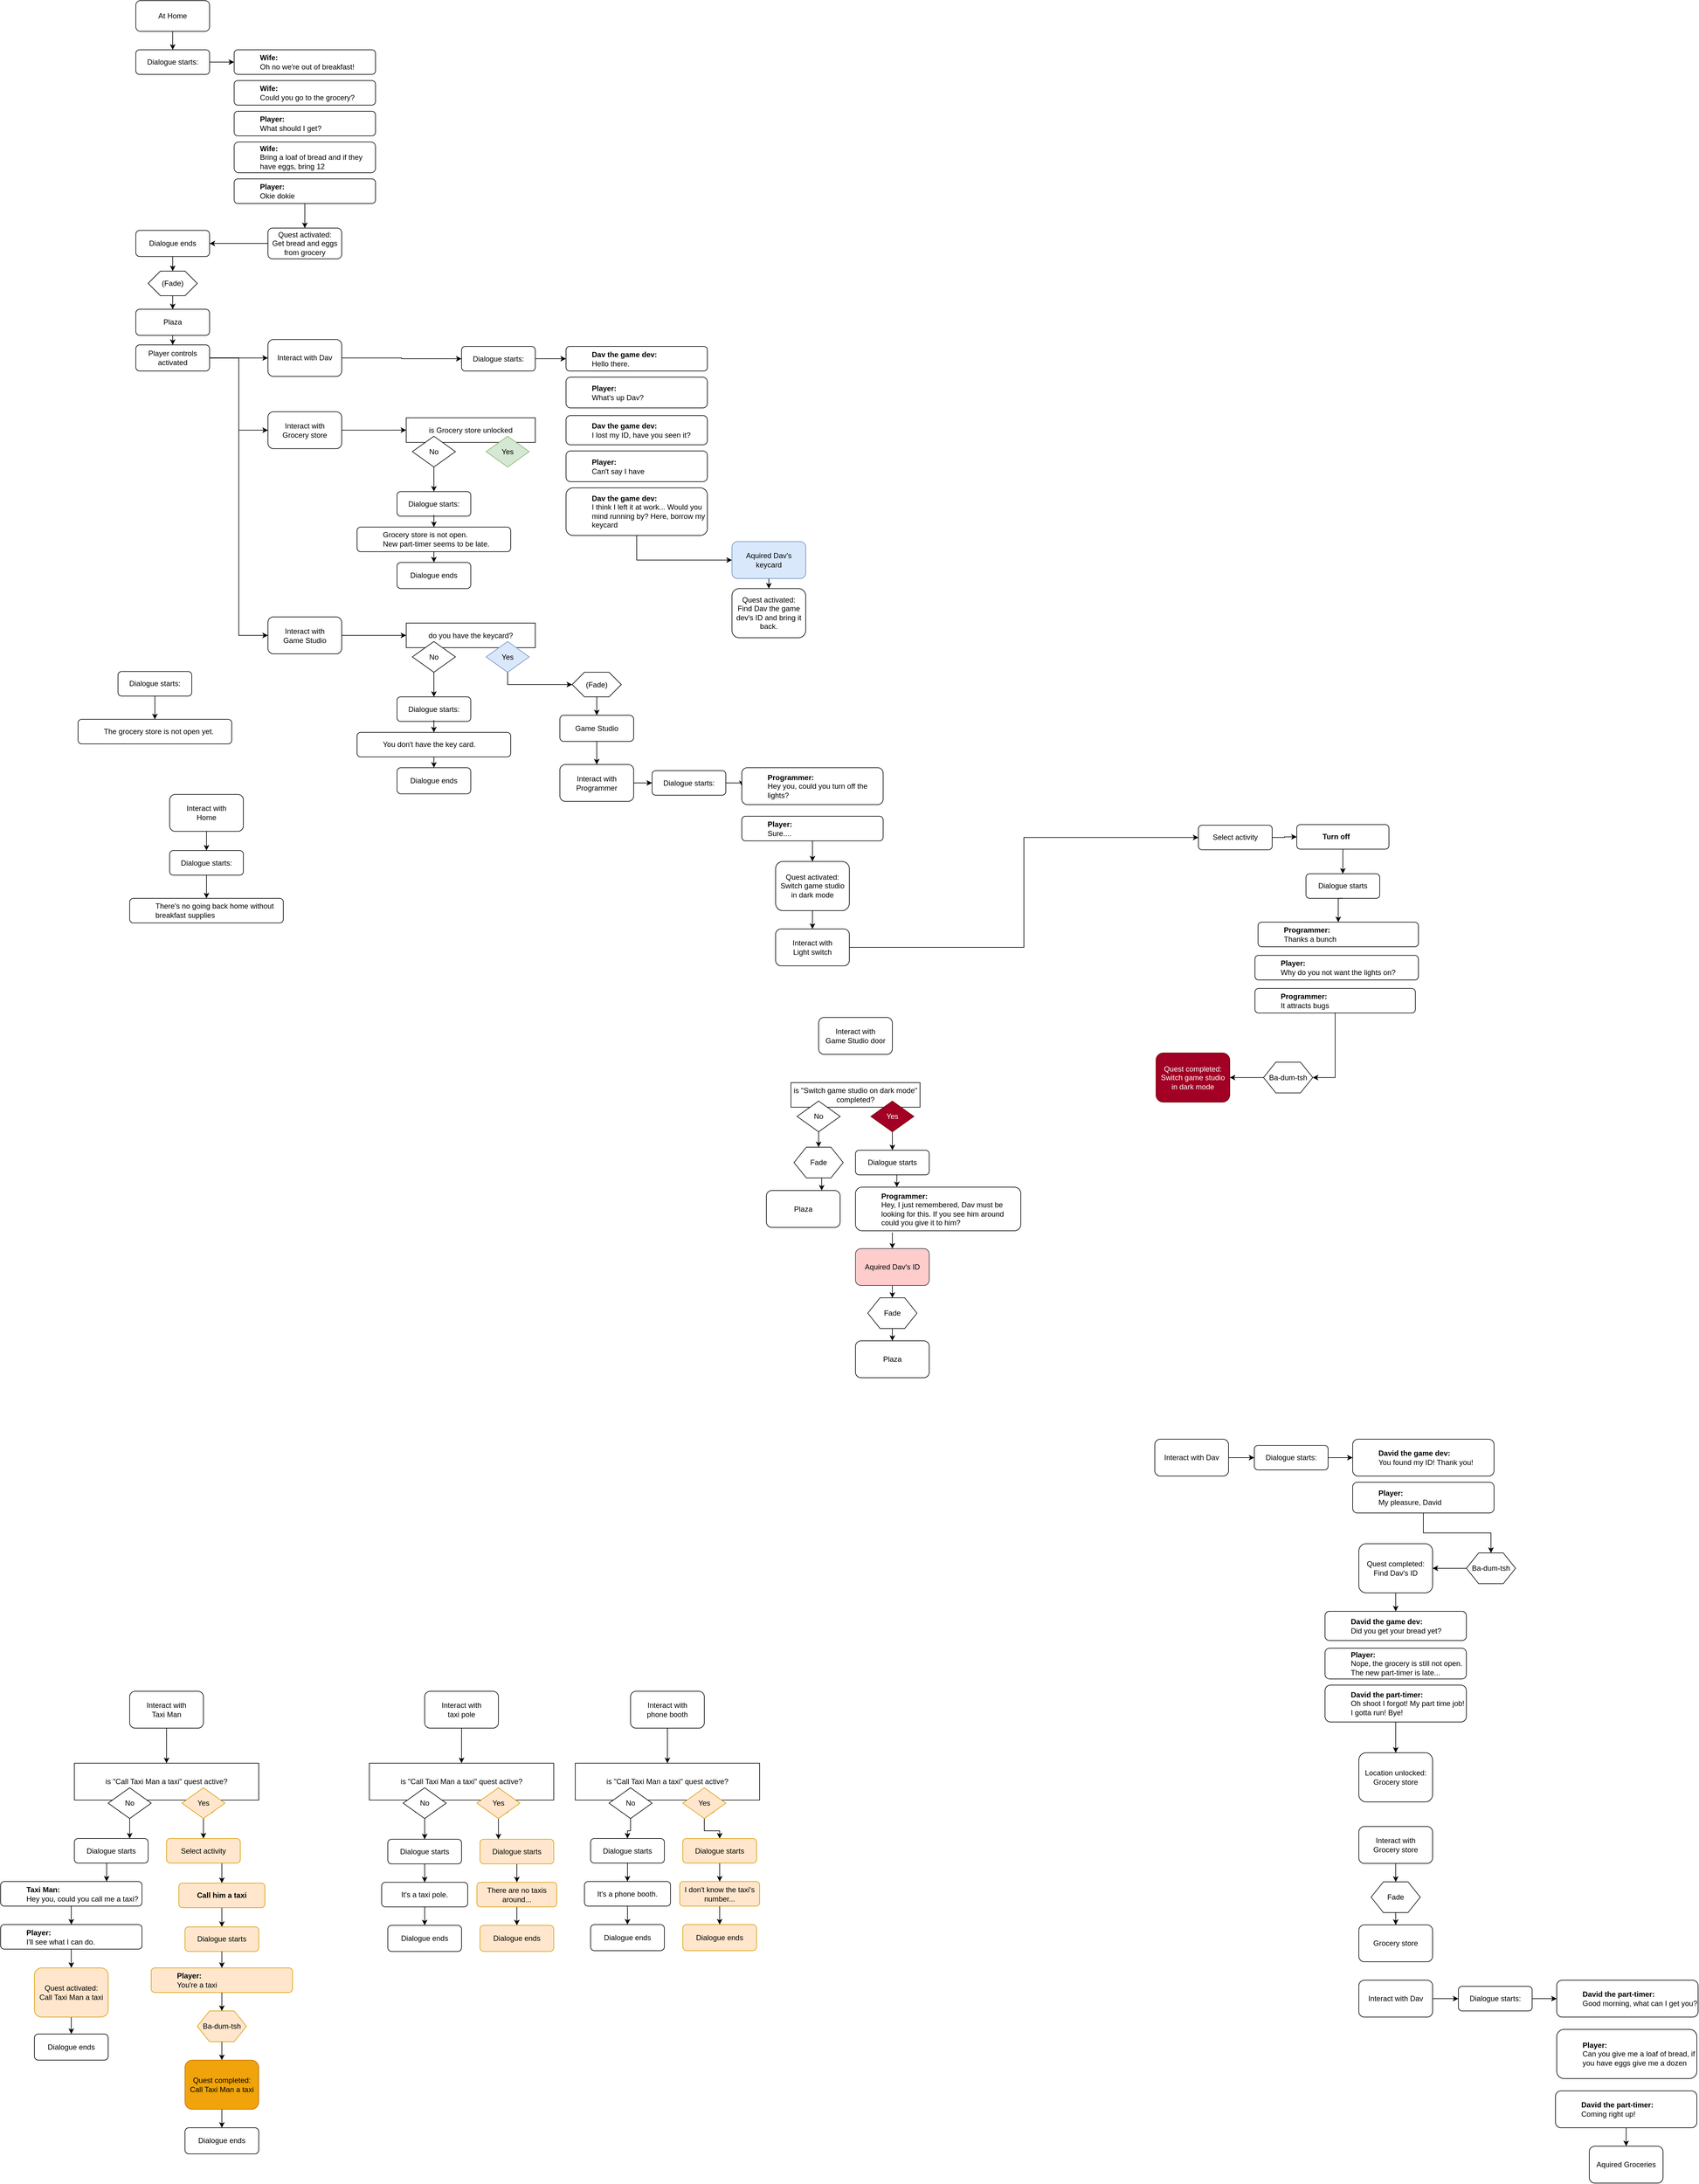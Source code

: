 <mxfile version="23.0.2" type="github">
  <diagram id="C5RBs43oDa-KdzZeNtuy" name="Page-1">
    <mxGraphModel dx="2048" dy="725" grid="1" gridSize="10" guides="1" tooltips="1" connect="1" arrows="1" fold="1" page="1" pageScale="1" pageWidth="827" pageHeight="1169" math="0" shadow="0">
      <root>
        <mxCell id="WIyWlLk6GJQsqaUBKTNV-0" />
        <mxCell id="WIyWlLk6GJQsqaUBKTNV-1" parent="WIyWlLk6GJQsqaUBKTNV-0" />
        <mxCell id="wHT8IFIjDMPCnnKAyvYm-9" style="edgeStyle=orthogonalEdgeStyle;rounded=0;orthogonalLoop=1;jettySize=auto;html=1;exitX=0.5;exitY=1;exitDx=0;exitDy=0;" edge="1" parent="WIyWlLk6GJQsqaUBKTNV-1" source="wHT8IFIjDMPCnnKAyvYm-0" target="wHT8IFIjDMPCnnKAyvYm-5">
          <mxGeometry relative="1" as="geometry" />
        </mxCell>
        <mxCell id="wHT8IFIjDMPCnnKAyvYm-0" value="At Home" style="rounded=1;whiteSpace=wrap;html=1;fontSize=12;glass=0;strokeWidth=1;shadow=0;" vertex="1" parent="WIyWlLk6GJQsqaUBKTNV-1">
          <mxGeometry x="130" y="40" width="120" height="50" as="geometry" />
        </mxCell>
        <mxCell id="wHT8IFIjDMPCnnKAyvYm-3" value="&lt;blockquote style=&quot;margin: 0 0 0 40px; border: none; padding: 0px;&quot;&gt;&lt;b&gt;Wife:&lt;br&gt;&lt;/b&gt;Oh no we&#39;re out of breakfast!&lt;/blockquote&gt;" style="rounded=1;whiteSpace=wrap;html=1;fontSize=12;glass=0;strokeWidth=1;shadow=0;align=left;" vertex="1" parent="WIyWlLk6GJQsqaUBKTNV-1">
          <mxGeometry x="290" y="120" width="230" height="40" as="geometry" />
        </mxCell>
        <mxCell id="wHT8IFIjDMPCnnKAyvYm-8" style="edgeStyle=orthogonalEdgeStyle;rounded=0;orthogonalLoop=1;jettySize=auto;html=1;exitX=1;exitY=0.5;exitDx=0;exitDy=0;" edge="1" parent="WIyWlLk6GJQsqaUBKTNV-1" source="wHT8IFIjDMPCnnKAyvYm-5" target="wHT8IFIjDMPCnnKAyvYm-3">
          <mxGeometry relative="1" as="geometry" />
        </mxCell>
        <mxCell id="wHT8IFIjDMPCnnKAyvYm-5" value="Dialogue starts:" style="rounded=1;whiteSpace=wrap;html=1;fontSize=12;glass=0;strokeWidth=1;shadow=0;" vertex="1" parent="WIyWlLk6GJQsqaUBKTNV-1">
          <mxGeometry x="130" y="120" width="120" height="40" as="geometry" />
        </mxCell>
        <mxCell id="wHT8IFIjDMPCnnKAyvYm-10" value="&lt;blockquote style=&quot;margin: 0 0 0 40px; border: none; padding: 0px;&quot;&gt;&lt;b&gt;Wife:&lt;br&gt;&lt;/b&gt;Could you go to the grocery?&lt;/blockquote&gt;" style="rounded=1;whiteSpace=wrap;html=1;fontSize=12;glass=0;strokeWidth=1;shadow=0;align=left;" vertex="1" parent="WIyWlLk6GJQsqaUBKTNV-1">
          <mxGeometry x="290" y="170" width="230" height="40" as="geometry" />
        </mxCell>
        <mxCell id="wHT8IFIjDMPCnnKAyvYm-11" value="&lt;blockquote style=&quot;margin: 0 0 0 40px; border: none; padding: 0px;&quot;&gt;&lt;b&gt;Player:&lt;br&gt;&lt;/b&gt;What should I get?&lt;/blockquote&gt;" style="rounded=1;whiteSpace=wrap;html=1;fontSize=12;glass=0;strokeWidth=1;shadow=0;align=left;" vertex="1" parent="WIyWlLk6GJQsqaUBKTNV-1">
          <mxGeometry x="290" y="220" width="230" height="40" as="geometry" />
        </mxCell>
        <mxCell id="wHT8IFIjDMPCnnKAyvYm-12" value="&lt;blockquote style=&quot;margin: 0 0 0 40px; border: none; padding: 0px;&quot;&gt;&lt;b&gt;Wife:&lt;br&gt;&lt;/b&gt;Bring a loaf of bread and if they have eggs, bring 12&lt;/blockquote&gt;" style="rounded=1;whiteSpace=wrap;html=1;fontSize=12;glass=0;strokeWidth=1;shadow=0;align=left;" vertex="1" parent="WIyWlLk6GJQsqaUBKTNV-1">
          <mxGeometry x="290" y="270" width="230" height="50" as="geometry" />
        </mxCell>
        <mxCell id="wHT8IFIjDMPCnnKAyvYm-15" style="edgeStyle=orthogonalEdgeStyle;rounded=0;orthogonalLoop=1;jettySize=auto;html=1;entryX=0.5;entryY=0;entryDx=0;entryDy=0;" edge="1" parent="WIyWlLk6GJQsqaUBKTNV-1" source="wHT8IFIjDMPCnnKAyvYm-13" target="wHT8IFIjDMPCnnKAyvYm-14">
          <mxGeometry relative="1" as="geometry" />
        </mxCell>
        <mxCell id="wHT8IFIjDMPCnnKAyvYm-13" value="&lt;blockquote style=&quot;margin: 0 0 0 40px; border: none; padding: 0px;&quot;&gt;&lt;b&gt;Player:&lt;br&gt;&lt;/b&gt;Okie dokie&lt;/blockquote&gt;" style="rounded=1;whiteSpace=wrap;html=1;fontSize=12;glass=0;strokeWidth=1;shadow=0;align=left;" vertex="1" parent="WIyWlLk6GJQsqaUBKTNV-1">
          <mxGeometry x="290" y="330" width="230" height="40" as="geometry" />
        </mxCell>
        <mxCell id="wHT8IFIjDMPCnnKAyvYm-18" style="edgeStyle=orthogonalEdgeStyle;rounded=0;orthogonalLoop=1;jettySize=auto;html=1;exitX=0;exitY=0.5;exitDx=0;exitDy=0;" edge="1" parent="WIyWlLk6GJQsqaUBKTNV-1" source="wHT8IFIjDMPCnnKAyvYm-14" target="wHT8IFIjDMPCnnKAyvYm-17">
          <mxGeometry relative="1" as="geometry" />
        </mxCell>
        <mxCell id="wHT8IFIjDMPCnnKAyvYm-14" value="Quest activated:&lt;br&gt;Get bread and eggs from grocery" style="rounded=1;whiteSpace=wrap;html=1;fontSize=12;glass=0;strokeWidth=1;shadow=0;" vertex="1" parent="WIyWlLk6GJQsqaUBKTNV-1">
          <mxGeometry x="345" y="410" width="120" height="50" as="geometry" />
        </mxCell>
        <mxCell id="wHT8IFIjDMPCnnKAyvYm-24" style="edgeStyle=orthogonalEdgeStyle;rounded=0;orthogonalLoop=1;jettySize=auto;html=1;exitX=0.5;exitY=1;exitDx=0;exitDy=0;" edge="1" parent="WIyWlLk6GJQsqaUBKTNV-1" source="wHT8IFIjDMPCnnKAyvYm-17" target="wHT8IFIjDMPCnnKAyvYm-21">
          <mxGeometry relative="1" as="geometry" />
        </mxCell>
        <mxCell id="wHT8IFIjDMPCnnKAyvYm-17" value="Dialogue ends" style="rounded=1;whiteSpace=wrap;html=1;fontSize=12;glass=0;strokeWidth=1;shadow=0;" vertex="1" parent="WIyWlLk6GJQsqaUBKTNV-1">
          <mxGeometry x="130" y="413.75" width="120" height="42.5" as="geometry" />
        </mxCell>
        <mxCell id="wHT8IFIjDMPCnnKAyvYm-28" style="edgeStyle=orthogonalEdgeStyle;rounded=0;orthogonalLoop=1;jettySize=auto;html=1;exitX=0.5;exitY=1;exitDx=0;exitDy=0;" edge="1" parent="WIyWlLk6GJQsqaUBKTNV-1" source="wHT8IFIjDMPCnnKAyvYm-20" target="wHT8IFIjDMPCnnKAyvYm-27">
          <mxGeometry relative="1" as="geometry" />
        </mxCell>
        <mxCell id="wHT8IFIjDMPCnnKAyvYm-20" value="Plaza" style="rounded=1;whiteSpace=wrap;html=1;fontSize=12;glass=0;strokeWidth=1;shadow=0;" vertex="1" parent="WIyWlLk6GJQsqaUBKTNV-1">
          <mxGeometry x="130" y="542" width="120" height="42.5" as="geometry" />
        </mxCell>
        <mxCell id="wHT8IFIjDMPCnnKAyvYm-25" style="edgeStyle=orthogonalEdgeStyle;rounded=0;orthogonalLoop=1;jettySize=auto;html=1;exitX=0.5;exitY=1;exitDx=0;exitDy=0;" edge="1" parent="WIyWlLk6GJQsqaUBKTNV-1" source="wHT8IFIjDMPCnnKAyvYm-21" target="wHT8IFIjDMPCnnKAyvYm-20">
          <mxGeometry relative="1" as="geometry" />
        </mxCell>
        <mxCell id="wHT8IFIjDMPCnnKAyvYm-21" value="(Fade)" style="shape=hexagon;perimeter=hexagonPerimeter2;whiteSpace=wrap;html=1;fixedSize=1;" vertex="1" parent="WIyWlLk6GJQsqaUBKTNV-1">
          <mxGeometry x="150" y="480" width="80" height="40" as="geometry" />
        </mxCell>
        <mxCell id="wHT8IFIjDMPCnnKAyvYm-86" style="edgeStyle=orthogonalEdgeStyle;rounded=0;orthogonalLoop=1;jettySize=auto;html=1;exitX=1;exitY=0.5;exitDx=0;exitDy=0;entryX=0;entryY=0.5;entryDx=0;entryDy=0;" edge="1" parent="WIyWlLk6GJQsqaUBKTNV-1" source="wHT8IFIjDMPCnnKAyvYm-27" target="wHT8IFIjDMPCnnKAyvYm-29">
          <mxGeometry relative="1" as="geometry" />
        </mxCell>
        <mxCell id="wHT8IFIjDMPCnnKAyvYm-98" style="edgeStyle=orthogonalEdgeStyle;rounded=0;orthogonalLoop=1;jettySize=auto;html=1;exitX=1;exitY=0.5;exitDx=0;exitDy=0;entryX=0;entryY=0.5;entryDx=0;entryDy=0;" edge="1" parent="WIyWlLk6GJQsqaUBKTNV-1" source="wHT8IFIjDMPCnnKAyvYm-27" target="wHT8IFIjDMPCnnKAyvYm-92">
          <mxGeometry relative="1" as="geometry" />
        </mxCell>
        <mxCell id="wHT8IFIjDMPCnnKAyvYm-290" style="edgeStyle=orthogonalEdgeStyle;rounded=0;orthogonalLoop=1;jettySize=auto;html=1;exitX=1;exitY=0.5;exitDx=0;exitDy=0;entryX=0;entryY=0.5;entryDx=0;entryDy=0;" edge="1" parent="WIyWlLk6GJQsqaUBKTNV-1" source="wHT8IFIjDMPCnnKAyvYm-27" target="wHT8IFIjDMPCnnKAyvYm-101">
          <mxGeometry relative="1" as="geometry" />
        </mxCell>
        <mxCell id="wHT8IFIjDMPCnnKAyvYm-27" value="Player controls activated" style="rounded=1;whiteSpace=wrap;html=1;fontSize=12;glass=0;strokeWidth=1;shadow=0;" vertex="1" parent="WIyWlLk6GJQsqaUBKTNV-1">
          <mxGeometry x="130" y="600" width="120" height="42.5" as="geometry" />
        </mxCell>
        <mxCell id="wHT8IFIjDMPCnnKAyvYm-44" style="edgeStyle=orthogonalEdgeStyle;rounded=0;orthogonalLoop=1;jettySize=auto;html=1;exitX=1;exitY=0.5;exitDx=0;exitDy=0;entryX=0;entryY=0.5;entryDx=0;entryDy=0;" edge="1" parent="WIyWlLk6GJQsqaUBKTNV-1" source="wHT8IFIjDMPCnnKAyvYm-29" target="wHT8IFIjDMPCnnKAyvYm-32">
          <mxGeometry relative="1" as="geometry" />
        </mxCell>
        <mxCell id="wHT8IFIjDMPCnnKAyvYm-29" value="Interact with Dav" style="rounded=1;whiteSpace=wrap;html=1;" vertex="1" parent="WIyWlLk6GJQsqaUBKTNV-1">
          <mxGeometry x="345" y="591.25" width="120" height="60" as="geometry" />
        </mxCell>
        <mxCell id="wHT8IFIjDMPCnnKAyvYm-32" value="Dialogue starts:" style="rounded=1;whiteSpace=wrap;html=1;fontSize=12;glass=0;strokeWidth=1;shadow=0;" vertex="1" parent="WIyWlLk6GJQsqaUBKTNV-1">
          <mxGeometry x="660" y="602.5" width="120" height="40" as="geometry" />
        </mxCell>
        <mxCell id="wHT8IFIjDMPCnnKAyvYm-33" style="edgeStyle=orthogonalEdgeStyle;rounded=0;orthogonalLoop=1;jettySize=auto;html=1;" edge="1" source="wHT8IFIjDMPCnnKAyvYm-32" target="wHT8IFIjDMPCnnKAyvYm-34" parent="WIyWlLk6GJQsqaUBKTNV-1">
          <mxGeometry relative="1" as="geometry">
            <mxPoint x="990" y="550" as="sourcePoint" />
          </mxGeometry>
        </mxCell>
        <mxCell id="wHT8IFIjDMPCnnKAyvYm-34" value="&lt;blockquote style=&quot;margin: 0 0 0 40px; border: none; padding: 0px;&quot;&gt;&lt;b&gt;Dav the game dev:&lt;br&gt;&lt;/b&gt;Hello there.&lt;/blockquote&gt;" style="rounded=1;whiteSpace=wrap;html=1;fontSize=12;glass=0;strokeWidth=1;shadow=0;align=left;" vertex="1" parent="WIyWlLk6GJQsqaUBKTNV-1">
          <mxGeometry x="830" y="602.5" width="230" height="40" as="geometry" />
        </mxCell>
        <mxCell id="wHT8IFIjDMPCnnKAyvYm-35" value="&lt;blockquote style=&quot;margin: 0 0 0 40px; border: none; padding: 0px;&quot;&gt;&lt;b&gt;Player:&lt;br&gt;&lt;/b&gt;What&#39;s up Dav?&lt;/blockquote&gt;" style="rounded=1;whiteSpace=wrap;html=1;fontSize=12;glass=0;strokeWidth=1;shadow=0;align=left;" vertex="1" parent="WIyWlLk6GJQsqaUBKTNV-1">
          <mxGeometry x="830" y="652.5" width="230" height="50" as="geometry" />
        </mxCell>
        <mxCell id="wHT8IFIjDMPCnnKAyvYm-36" value="&lt;blockquote style=&quot;margin: 0 0 0 40px; border: none; padding: 0px;&quot;&gt;&lt;b&gt;Dav the game dev&lt;/b&gt;&lt;b&gt;:&lt;br&gt;&lt;/b&gt;I lost my ID, have you seen it?&lt;/blockquote&gt;" style="rounded=1;whiteSpace=wrap;html=1;fontSize=12;glass=0;strokeWidth=1;shadow=0;align=left;" vertex="1" parent="WIyWlLk6GJQsqaUBKTNV-1">
          <mxGeometry x="830" y="715" width="230" height="47.5" as="geometry" />
        </mxCell>
        <mxCell id="wHT8IFIjDMPCnnKAyvYm-37" value="&lt;blockquote style=&quot;margin: 0 0 0 40px; border: none; padding: 0px;&quot;&gt;&lt;b&gt;Player:&lt;br&gt;&lt;/b&gt;Can&#39;t say I have&lt;/blockquote&gt;" style="rounded=1;whiteSpace=wrap;html=1;fontSize=12;glass=0;strokeWidth=1;shadow=0;align=left;" vertex="1" parent="WIyWlLk6GJQsqaUBKTNV-1">
          <mxGeometry x="830" y="772.5" width="230" height="50" as="geometry" />
        </mxCell>
        <mxCell id="wHT8IFIjDMPCnnKAyvYm-200" style="edgeStyle=orthogonalEdgeStyle;rounded=0;orthogonalLoop=1;jettySize=auto;html=1;exitX=0.5;exitY=1;exitDx=0;exitDy=0;entryX=0.5;entryY=0;entryDx=0;entryDy=0;" edge="1" parent="WIyWlLk6GJQsqaUBKTNV-1" source="wHT8IFIjDMPCnnKAyvYm-291" target="wHT8IFIjDMPCnnKAyvYm-40">
          <mxGeometry relative="1" as="geometry" />
        </mxCell>
        <mxCell id="wHT8IFIjDMPCnnKAyvYm-292" style="edgeStyle=orthogonalEdgeStyle;rounded=0;orthogonalLoop=1;jettySize=auto;html=1;exitX=0.5;exitY=1;exitDx=0;exitDy=0;entryX=0;entryY=0.5;entryDx=0;entryDy=0;" edge="1" parent="WIyWlLk6GJQsqaUBKTNV-1" source="wHT8IFIjDMPCnnKAyvYm-38" target="wHT8IFIjDMPCnnKAyvYm-291">
          <mxGeometry relative="1" as="geometry" />
        </mxCell>
        <mxCell id="wHT8IFIjDMPCnnKAyvYm-38" value="&lt;blockquote style=&quot;margin: 0 0 0 40px; border: none; padding: 0px;&quot;&gt;&lt;b&gt;Dav the game dev:&lt;br&gt;&lt;/b&gt;I think I left it at work... Would you mind running by? Here, borrow my keycard&lt;/blockquote&gt;" style="rounded=1;whiteSpace=wrap;html=1;fontSize=12;glass=0;strokeWidth=1;shadow=0;align=left;" vertex="1" parent="WIyWlLk6GJQsqaUBKTNV-1">
          <mxGeometry x="830" y="832.5" width="230" height="77.5" as="geometry" />
        </mxCell>
        <mxCell id="wHT8IFIjDMPCnnKAyvYm-40" value="Quest activated:&lt;br&gt;Find Dav the game dev&#39;s ID and bring it back." style="rounded=1;whiteSpace=wrap;html=1;fontSize=12;glass=0;strokeWidth=1;shadow=0;" vertex="1" parent="WIyWlLk6GJQsqaUBKTNV-1">
          <mxGeometry x="1100" y="996.37" width="120" height="80" as="geometry" />
        </mxCell>
        <mxCell id="wHT8IFIjDMPCnnKAyvYm-55" value="Dialogue ends" style="rounded=1;whiteSpace=wrap;html=1;fontSize=12;glass=0;strokeWidth=1;shadow=0;" vertex="1" parent="WIyWlLk6GJQsqaUBKTNV-1">
          <mxGeometry x="-35" y="3347.5" width="120" height="42.5" as="geometry" />
        </mxCell>
        <mxCell id="wHT8IFIjDMPCnnKAyvYm-230" style="edgeStyle=orthogonalEdgeStyle;rounded=0;orthogonalLoop=1;jettySize=auto;html=1;exitX=0.5;exitY=1;exitDx=0;exitDy=0;" edge="1" parent="WIyWlLk6GJQsqaUBKTNV-1" source="wHT8IFIjDMPCnnKAyvYm-57" target="wHT8IFIjDMPCnnKAyvYm-227">
          <mxGeometry relative="1" as="geometry" />
        </mxCell>
        <mxCell id="wHT8IFIjDMPCnnKAyvYm-57" value="Interact with &lt;br&gt;Taxi Man" style="rounded=1;whiteSpace=wrap;html=1;" vertex="1" parent="WIyWlLk6GJQsqaUBKTNV-1">
          <mxGeometry x="120" y="2790" width="120" height="60" as="geometry" />
        </mxCell>
        <mxCell id="wHT8IFIjDMPCnnKAyvYm-74" style="edgeStyle=orthogonalEdgeStyle;rounded=0;orthogonalLoop=1;jettySize=auto;html=1;exitX=0.75;exitY=1;exitDx=0;exitDy=0;entryX=0.5;entryY=0;entryDx=0;entryDy=0;" edge="1" parent="WIyWlLk6GJQsqaUBKTNV-1" source="wHT8IFIjDMPCnnKAyvYm-59" target="wHT8IFIjDMPCnnKAyvYm-73">
          <mxGeometry relative="1" as="geometry" />
        </mxCell>
        <mxCell id="wHT8IFIjDMPCnnKAyvYm-59" value="Select activity" style="rounded=1;whiteSpace=wrap;html=1;fontSize=12;glass=0;strokeWidth=1;shadow=0;fillColor=#ffe6cc;strokeColor=#d79b00;" vertex="1" parent="WIyWlLk6GJQsqaUBKTNV-1">
          <mxGeometry x="180" y="3029.5" width="120" height="40" as="geometry" />
        </mxCell>
        <mxCell id="wHT8IFIjDMPCnnKAyvYm-82" style="edgeStyle=orthogonalEdgeStyle;rounded=0;orthogonalLoop=1;jettySize=auto;html=1;exitX=0.5;exitY=1;exitDx=0;exitDy=0;entryX=0.5;entryY=0;entryDx=0;entryDy=0;" edge="1" parent="WIyWlLk6GJQsqaUBKTNV-1" source="wHT8IFIjDMPCnnKAyvYm-73" target="wHT8IFIjDMPCnnKAyvYm-79">
          <mxGeometry relative="1" as="geometry">
            <mxPoint x="1365" y="2867" as="sourcePoint" />
          </mxGeometry>
        </mxCell>
        <mxCell id="wHT8IFIjDMPCnnKAyvYm-234" style="edgeStyle=orthogonalEdgeStyle;rounded=0;orthogonalLoop=1;jettySize=auto;html=1;exitX=0.5;exitY=1;exitDx=0;exitDy=0;" edge="1" parent="WIyWlLk6GJQsqaUBKTNV-1" source="wHT8IFIjDMPCnnKAyvYm-62" target="wHT8IFIjDMPCnnKAyvYm-233">
          <mxGeometry relative="1" as="geometry" />
        </mxCell>
        <mxCell id="wHT8IFIjDMPCnnKAyvYm-62" value="There are no taxis around..." style="rounded=1;whiteSpace=wrap;html=1;fontSize=12;glass=0;strokeWidth=1;shadow=0;align=center;fillColor=#ffe6cc;strokeColor=#d79b00;" vertex="1" parent="WIyWlLk6GJQsqaUBKTNV-1">
          <mxGeometry x="685" y="3100.75" width="130" height="40" as="geometry" />
        </mxCell>
        <mxCell id="wHT8IFIjDMPCnnKAyvYm-63" style="edgeStyle=orthogonalEdgeStyle;rounded=0;orthogonalLoop=1;jettySize=auto;html=1;exitX=0.5;exitY=1;exitDx=0;exitDy=0;" edge="1" source="wHT8IFIjDMPCnnKAyvYm-64" target="wHT8IFIjDMPCnnKAyvYm-62" parent="WIyWlLk6GJQsqaUBKTNV-1">
          <mxGeometry relative="1" as="geometry" />
        </mxCell>
        <mxCell id="wHT8IFIjDMPCnnKAyvYm-64" value="Dialogue starts" style="rounded=1;whiteSpace=wrap;html=1;fontSize=12;glass=0;strokeWidth=1;shadow=0;fillColor=#ffe6cc;strokeColor=#d79b00;" vertex="1" parent="WIyWlLk6GJQsqaUBKTNV-1">
          <mxGeometry x="690" y="3030.75" width="120" height="40" as="geometry" />
        </mxCell>
        <mxCell id="wHT8IFIjDMPCnnKAyvYm-65" style="edgeStyle=orthogonalEdgeStyle;rounded=0;orthogonalLoop=1;jettySize=auto;html=1;exitX=0.5;exitY=1;exitDx=0;exitDy=0;entryX=0.25;entryY=0;entryDx=0;entryDy=0;" edge="1" source="wHT8IFIjDMPCnnKAyvYm-224" target="wHT8IFIjDMPCnnKAyvYm-64" parent="WIyWlLk6GJQsqaUBKTNV-1">
          <mxGeometry relative="1" as="geometry">
            <mxPoint x="1115" y="2637" as="sourcePoint" />
          </mxGeometry>
        </mxCell>
        <mxCell id="wHT8IFIjDMPCnnKAyvYm-231" style="edgeStyle=orthogonalEdgeStyle;rounded=0;orthogonalLoop=1;jettySize=auto;html=1;exitX=0.5;exitY=1;exitDx=0;exitDy=0;" edge="1" parent="WIyWlLk6GJQsqaUBKTNV-1" source="wHT8IFIjDMPCnnKAyvYm-66" target="wHT8IFIjDMPCnnKAyvYm-222">
          <mxGeometry relative="1" as="geometry" />
        </mxCell>
        <mxCell id="wHT8IFIjDMPCnnKAyvYm-66" value="Interact with &lt;br&gt;taxi pole" style="rounded=1;whiteSpace=wrap;html=1;" vertex="1" parent="WIyWlLk6GJQsqaUBKTNV-1">
          <mxGeometry x="600" y="2790" width="120" height="60" as="geometry" />
        </mxCell>
        <mxCell id="wHT8IFIjDMPCnnKAyvYm-232" style="edgeStyle=orthogonalEdgeStyle;rounded=0;orthogonalLoop=1;jettySize=auto;html=1;exitX=0.5;exitY=1;exitDx=0;exitDy=0;" edge="1" parent="WIyWlLk6GJQsqaUBKTNV-1" source="wHT8IFIjDMPCnnKAyvYm-67" target="wHT8IFIjDMPCnnKAyvYm-213">
          <mxGeometry relative="1" as="geometry" />
        </mxCell>
        <mxCell id="wHT8IFIjDMPCnnKAyvYm-67" value="Interact with &lt;br&gt;phone booth" style="rounded=1;whiteSpace=wrap;html=1;" vertex="1" parent="WIyWlLk6GJQsqaUBKTNV-1">
          <mxGeometry x="935" y="2790" width="120" height="60" as="geometry" />
        </mxCell>
        <mxCell id="wHT8IFIjDMPCnnKAyvYm-73" value="&lt;b&gt;Call him a taxi&lt;/b&gt;" style="rounded=1;whiteSpace=wrap;html=1;fontSize=12;glass=0;strokeWidth=1;shadow=0;align=center;fillColor=#ffe6cc;strokeColor=#d79b00;" vertex="1" parent="WIyWlLk6GJQsqaUBKTNV-1">
          <mxGeometry x="200" y="3102" width="140" height="40" as="geometry" />
        </mxCell>
        <mxCell id="wHT8IFIjDMPCnnKAyvYm-85" style="edgeStyle=orthogonalEdgeStyle;rounded=0;orthogonalLoop=1;jettySize=auto;html=1;exitX=0.5;exitY=1;exitDx=0;exitDy=0;" edge="1" parent="WIyWlLk6GJQsqaUBKTNV-1" source="wHT8IFIjDMPCnnKAyvYm-78" target="wHT8IFIjDMPCnnKAyvYm-265">
          <mxGeometry relative="1" as="geometry">
            <mxPoint x="1110" y="3122" as="targetPoint" />
          </mxGeometry>
        </mxCell>
        <mxCell id="wHT8IFIjDMPCnnKAyvYm-78" value="Ba-dum-tsh" style="shape=hexagon;perimeter=hexagonPerimeter2;whiteSpace=wrap;html=1;fixedSize=1;fillColor=#ffe6cc;strokeColor=#d79b00;" vertex="1" parent="WIyWlLk6GJQsqaUBKTNV-1">
          <mxGeometry x="230" y="3310" width="80" height="50" as="geometry" />
        </mxCell>
        <mxCell id="wHT8IFIjDMPCnnKAyvYm-79" value="Dialogue starts" style="rounded=1;whiteSpace=wrap;html=1;fontSize=12;glass=0;strokeWidth=1;shadow=0;fillColor=#ffe6cc;strokeColor=#d79b00;" vertex="1" parent="WIyWlLk6GJQsqaUBKTNV-1">
          <mxGeometry x="210" y="3173.25" width="120" height="40" as="geometry" />
        </mxCell>
        <mxCell id="wHT8IFIjDMPCnnKAyvYm-80" style="edgeStyle=orthogonalEdgeStyle;rounded=0;orthogonalLoop=1;jettySize=auto;html=1;exitX=0.5;exitY=1;exitDx=0;exitDy=0;entryX=0.5;entryY=0;entryDx=0;entryDy=0;" edge="1" source="wHT8IFIjDMPCnnKAyvYm-79" target="wHT8IFIjDMPCnnKAyvYm-81" parent="WIyWlLk6GJQsqaUBKTNV-1">
          <mxGeometry relative="1" as="geometry" />
        </mxCell>
        <mxCell id="wHT8IFIjDMPCnnKAyvYm-83" style="edgeStyle=orthogonalEdgeStyle;rounded=0;orthogonalLoop=1;jettySize=auto;html=1;entryX=0.5;entryY=0;entryDx=0;entryDy=0;" edge="1" parent="WIyWlLk6GJQsqaUBKTNV-1" source="wHT8IFIjDMPCnnKAyvYm-81" target="wHT8IFIjDMPCnnKAyvYm-78">
          <mxGeometry relative="1" as="geometry">
            <mxPoint x="265" y="3340" as="sourcePoint" />
          </mxGeometry>
        </mxCell>
        <mxCell id="wHT8IFIjDMPCnnKAyvYm-81" value="&lt;blockquote style=&quot;margin: 0 0 0 40px; border: none; padding: 0px;&quot;&gt;&lt;b&gt;Player:&lt;br&gt;&lt;/b&gt;You&#39;re a taxi&lt;/blockquote&gt;" style="rounded=1;whiteSpace=wrap;html=1;fontSize=12;glass=0;strokeWidth=1;shadow=0;align=left;fillColor=#ffe6cc;strokeColor=#d79b00;" vertex="1" parent="WIyWlLk6GJQsqaUBKTNV-1">
          <mxGeometry x="155" y="3240" width="230" height="40" as="geometry" />
        </mxCell>
        <mxCell id="wHT8IFIjDMPCnnKAyvYm-96" style="edgeStyle=orthogonalEdgeStyle;rounded=0;orthogonalLoop=1;jettySize=auto;html=1;entryX=0;entryY=0.5;entryDx=0;entryDy=0;" edge="1" parent="WIyWlLk6GJQsqaUBKTNV-1" source="wHT8IFIjDMPCnnKAyvYm-92" target="wHT8IFIjDMPCnnKAyvYm-284">
          <mxGeometry relative="1" as="geometry" />
        </mxCell>
        <mxCell id="wHT8IFIjDMPCnnKAyvYm-92" value="Interact with&lt;br&gt;Grocery store" style="rounded=1;whiteSpace=wrap;html=1;" vertex="1" parent="WIyWlLk6GJQsqaUBKTNV-1">
          <mxGeometry x="345" y="708.75" width="120" height="60" as="geometry" />
        </mxCell>
        <mxCell id="wHT8IFIjDMPCnnKAyvYm-93" value="Dialogue starts:" style="rounded=1;whiteSpace=wrap;html=1;fontSize=12;glass=0;strokeWidth=1;shadow=0;" vertex="1" parent="WIyWlLk6GJQsqaUBKTNV-1">
          <mxGeometry x="101" y="1131.25" width="120" height="40" as="geometry" />
        </mxCell>
        <mxCell id="wHT8IFIjDMPCnnKAyvYm-94" style="edgeStyle=orthogonalEdgeStyle;rounded=0;orthogonalLoop=1;jettySize=auto;html=1;" edge="1" source="wHT8IFIjDMPCnnKAyvYm-93" target="wHT8IFIjDMPCnnKAyvYm-95" parent="WIyWlLk6GJQsqaUBKTNV-1">
          <mxGeometry relative="1" as="geometry" />
        </mxCell>
        <mxCell id="wHT8IFIjDMPCnnKAyvYm-95" value="&lt;blockquote style=&quot;margin: 0 0 0 40px; border: none; padding: 0px;&quot;&gt;The grocery store is not open yet.&lt;/blockquote&gt;" style="rounded=1;whiteSpace=wrap;html=1;fontSize=12;glass=0;strokeWidth=1;shadow=0;align=left;" vertex="1" parent="WIyWlLk6GJQsqaUBKTNV-1">
          <mxGeometry x="36" y="1209" width="250" height="40" as="geometry" />
        </mxCell>
        <mxCell id="wHT8IFIjDMPCnnKAyvYm-202" style="edgeStyle=orthogonalEdgeStyle;rounded=0;orthogonalLoop=1;jettySize=auto;html=1;exitX=1;exitY=0.5;exitDx=0;exitDy=0;entryX=0;entryY=0.5;entryDx=0;entryDy=0;" edge="1" parent="WIyWlLk6GJQsqaUBKTNV-1" source="wHT8IFIjDMPCnnKAyvYm-101" target="wHT8IFIjDMPCnnKAyvYm-201">
          <mxGeometry relative="1" as="geometry" />
        </mxCell>
        <mxCell id="wHT8IFIjDMPCnnKAyvYm-101" value="Interact with&lt;br&gt;Game Studio" style="rounded=1;whiteSpace=wrap;html=1;" vertex="1" parent="WIyWlLk6GJQsqaUBKTNV-1">
          <mxGeometry x="345" y="1042.5" width="120" height="60" as="geometry" />
        </mxCell>
        <mxCell id="wHT8IFIjDMPCnnKAyvYm-102" value="Dialogue starts:" style="rounded=1;whiteSpace=wrap;html=1;fontSize=12;glass=0;strokeWidth=1;shadow=0;" vertex="1" parent="WIyWlLk6GJQsqaUBKTNV-1">
          <mxGeometry x="555" y="1172.5" width="120" height="40" as="geometry" />
        </mxCell>
        <mxCell id="wHT8IFIjDMPCnnKAyvYm-103" style="edgeStyle=orthogonalEdgeStyle;rounded=0;orthogonalLoop=1;jettySize=auto;html=1;" edge="1" source="wHT8IFIjDMPCnnKAyvYm-102" target="wHT8IFIjDMPCnnKAyvYm-104" parent="WIyWlLk6GJQsqaUBKTNV-1">
          <mxGeometry relative="1" as="geometry" />
        </mxCell>
        <mxCell id="wHT8IFIjDMPCnnKAyvYm-211" style="edgeStyle=orthogonalEdgeStyle;rounded=0;orthogonalLoop=1;jettySize=auto;html=1;exitX=0.5;exitY=1;exitDx=0;exitDy=0;entryX=0.5;entryY=0;entryDx=0;entryDy=0;" edge="1" parent="WIyWlLk6GJQsqaUBKTNV-1" source="wHT8IFIjDMPCnnKAyvYm-104" target="wHT8IFIjDMPCnnKAyvYm-210">
          <mxGeometry relative="1" as="geometry" />
        </mxCell>
        <mxCell id="wHT8IFIjDMPCnnKAyvYm-104" value="&lt;blockquote style=&quot;margin: 0 0 0 40px; border: none; padding: 0px;&quot;&gt;You don&#39;t have the key card.&lt;/blockquote&gt;" style="rounded=1;whiteSpace=wrap;html=1;fontSize=12;glass=0;strokeWidth=1;shadow=0;align=left;" vertex="1" parent="WIyWlLk6GJQsqaUBKTNV-1">
          <mxGeometry x="490" y="1230.25" width="250" height="40" as="geometry" />
        </mxCell>
        <mxCell id="wHT8IFIjDMPCnnKAyvYm-121" style="edgeStyle=orthogonalEdgeStyle;rounded=0;orthogonalLoop=1;jettySize=auto;html=1;exitX=0.5;exitY=1;exitDx=0;exitDy=0;entryX=0.5;entryY=0;entryDx=0;entryDy=0;" edge="1" parent="WIyWlLk6GJQsqaUBKTNV-1" source="wHT8IFIjDMPCnnKAyvYm-110" target="wHT8IFIjDMPCnnKAyvYm-115">
          <mxGeometry relative="1" as="geometry" />
        </mxCell>
        <mxCell id="wHT8IFIjDMPCnnKAyvYm-110" value="Game Studio" style="rounded=1;whiteSpace=wrap;html=1;fontSize=12;glass=0;strokeWidth=1;shadow=0;" vertex="1" parent="WIyWlLk6GJQsqaUBKTNV-1">
          <mxGeometry x="820" y="1202.5" width="120" height="42.5" as="geometry" />
        </mxCell>
        <mxCell id="wHT8IFIjDMPCnnKAyvYm-114" style="edgeStyle=orthogonalEdgeStyle;rounded=0;orthogonalLoop=1;jettySize=auto;html=1;exitX=0.5;exitY=1;exitDx=0;exitDy=0;" edge="1" parent="WIyWlLk6GJQsqaUBKTNV-1" source="wHT8IFIjDMPCnnKAyvYm-112" target="wHT8IFIjDMPCnnKAyvYm-110">
          <mxGeometry relative="1" as="geometry" />
        </mxCell>
        <mxCell id="wHT8IFIjDMPCnnKAyvYm-112" value="(Fade)" style="shape=hexagon;perimeter=hexagonPerimeter2;whiteSpace=wrap;html=1;fixedSize=1;" vertex="1" parent="WIyWlLk6GJQsqaUBKTNV-1">
          <mxGeometry x="840" y="1132.5" width="80" height="40" as="geometry" />
        </mxCell>
        <mxCell id="wHT8IFIjDMPCnnKAyvYm-115" value="Interact with &lt;br&gt;Programmer" style="rounded=1;whiteSpace=wrap;html=1;" vertex="1" parent="WIyWlLk6GJQsqaUBKTNV-1">
          <mxGeometry x="820" y="1282.5" width="120" height="60" as="geometry" />
        </mxCell>
        <mxCell id="wHT8IFIjDMPCnnKAyvYm-116" style="edgeStyle=orthogonalEdgeStyle;rounded=0;orthogonalLoop=1;jettySize=auto;html=1;exitX=1;exitY=0.5;exitDx=0;exitDy=0;entryX=0;entryY=0.5;entryDx=0;entryDy=0;" edge="1" source="wHT8IFIjDMPCnnKAyvYm-115" target="wHT8IFIjDMPCnnKAyvYm-117" parent="WIyWlLk6GJQsqaUBKTNV-1">
          <mxGeometry relative="1" as="geometry" />
        </mxCell>
        <mxCell id="wHT8IFIjDMPCnnKAyvYm-117" value="Dialogue starts:" style="rounded=1;whiteSpace=wrap;html=1;fontSize=12;glass=0;strokeWidth=1;shadow=0;" vertex="1" parent="WIyWlLk6GJQsqaUBKTNV-1">
          <mxGeometry x="970" y="1292.5" width="120" height="40" as="geometry" />
        </mxCell>
        <mxCell id="wHT8IFIjDMPCnnKAyvYm-118" style="edgeStyle=orthogonalEdgeStyle;rounded=0;orthogonalLoop=1;jettySize=auto;html=1;exitX=1;exitY=0.5;exitDx=0;exitDy=0;entryX=0;entryY=0.5;entryDx=0;entryDy=0;" edge="1" source="wHT8IFIjDMPCnnKAyvYm-117" target="wHT8IFIjDMPCnnKAyvYm-119" parent="WIyWlLk6GJQsqaUBKTNV-1">
          <mxGeometry relative="1" as="geometry" />
        </mxCell>
        <mxCell id="wHT8IFIjDMPCnnKAyvYm-119" value="&lt;blockquote style=&quot;margin: 0 0 0 40px; border: none; padding: 0px;&quot;&gt;&lt;b&gt;Programmer:&lt;br&gt;&lt;/b&gt;Hey you, could you turn off the lights?&lt;/blockquote&gt;" style="rounded=1;whiteSpace=wrap;html=1;fontSize=12;glass=0;strokeWidth=1;shadow=0;align=left;" vertex="1" parent="WIyWlLk6GJQsqaUBKTNV-1">
          <mxGeometry x="1116" y="1287.75" width="230" height="60" as="geometry" />
        </mxCell>
        <mxCell id="wHT8IFIjDMPCnnKAyvYm-125" style="edgeStyle=orthogonalEdgeStyle;rounded=0;orthogonalLoop=1;jettySize=auto;html=1;exitX=0.5;exitY=1;exitDx=0;exitDy=0;" edge="1" parent="WIyWlLk6GJQsqaUBKTNV-1" source="wHT8IFIjDMPCnnKAyvYm-123" target="wHT8IFIjDMPCnnKAyvYm-124">
          <mxGeometry relative="1" as="geometry" />
        </mxCell>
        <mxCell id="wHT8IFIjDMPCnnKAyvYm-123" value="&lt;blockquote style=&quot;margin: 0 0 0 40px; border: none; padding: 0px;&quot;&gt;&lt;b&gt;Player:&lt;br&gt;&lt;/b&gt;Sure....&lt;/blockquote&gt;" style="rounded=1;whiteSpace=wrap;html=1;fontSize=12;glass=0;strokeWidth=1;shadow=0;align=left;" vertex="1" parent="WIyWlLk6GJQsqaUBKTNV-1">
          <mxGeometry x="1116" y="1366.75" width="230" height="40" as="geometry" />
        </mxCell>
        <mxCell id="wHT8IFIjDMPCnnKAyvYm-145" style="edgeStyle=orthogonalEdgeStyle;rounded=0;orthogonalLoop=1;jettySize=auto;html=1;exitX=0.5;exitY=1;exitDx=0;exitDy=0;" edge="1" parent="WIyWlLk6GJQsqaUBKTNV-1" source="wHT8IFIjDMPCnnKAyvYm-124" target="wHT8IFIjDMPCnnKAyvYm-129">
          <mxGeometry relative="1" as="geometry" />
        </mxCell>
        <mxCell id="wHT8IFIjDMPCnnKAyvYm-124" value="Quest activated:&lt;br&gt;Switch game studio&lt;br&gt;in dark mode" style="rounded=1;whiteSpace=wrap;html=1;fontSize=12;glass=0;strokeWidth=1;shadow=0;" vertex="1" parent="WIyWlLk6GJQsqaUBKTNV-1">
          <mxGeometry x="1171" y="1440.25" width="120" height="80" as="geometry" />
        </mxCell>
        <mxCell id="wHT8IFIjDMPCnnKAyvYm-129" value="Interact with &lt;br&gt;Light switch" style="rounded=1;whiteSpace=wrap;html=1;" vertex="1" parent="WIyWlLk6GJQsqaUBKTNV-1">
          <mxGeometry x="1171" y="1550" width="120" height="60" as="geometry" />
        </mxCell>
        <mxCell id="wHT8IFIjDMPCnnKAyvYm-130" style="edgeStyle=orthogonalEdgeStyle;rounded=0;orthogonalLoop=1;jettySize=auto;html=1;exitX=1;exitY=0.5;exitDx=0;exitDy=0;entryX=0;entryY=0.5;entryDx=0;entryDy=0;" edge="1" source="wHT8IFIjDMPCnnKAyvYm-129" target="wHT8IFIjDMPCnnKAyvYm-132" parent="WIyWlLk6GJQsqaUBKTNV-1">
          <mxGeometry relative="1" as="geometry" />
        </mxCell>
        <mxCell id="wHT8IFIjDMPCnnKAyvYm-132" value="Select activity" style="rounded=1;whiteSpace=wrap;html=1;fontSize=12;glass=0;strokeWidth=1;shadow=0;" vertex="1" parent="WIyWlLk6GJQsqaUBKTNV-1">
          <mxGeometry x="1859" y="1381.25" width="120" height="40" as="geometry" />
        </mxCell>
        <mxCell id="wHT8IFIjDMPCnnKAyvYm-133" style="edgeStyle=orthogonalEdgeStyle;rounded=0;orthogonalLoop=1;jettySize=auto;html=1;exitX=1;exitY=0.5;exitDx=0;exitDy=0;" edge="1" source="wHT8IFIjDMPCnnKAyvYm-132" target="wHT8IFIjDMPCnnKAyvYm-135" parent="WIyWlLk6GJQsqaUBKTNV-1">
          <mxGeometry relative="1" as="geometry" />
        </mxCell>
        <mxCell id="wHT8IFIjDMPCnnKAyvYm-134" style="edgeStyle=orthogonalEdgeStyle;rounded=0;orthogonalLoop=1;jettySize=auto;html=1;exitX=0.5;exitY=1;exitDx=0;exitDy=0;entryX=0.5;entryY=0;entryDx=0;entryDy=0;" edge="1" source="wHT8IFIjDMPCnnKAyvYm-135" target="wHT8IFIjDMPCnnKAyvYm-140" parent="WIyWlLk6GJQsqaUBKTNV-1">
          <mxGeometry relative="1" as="geometry" />
        </mxCell>
        <mxCell id="wHT8IFIjDMPCnnKAyvYm-135" value="&lt;blockquote style=&quot;margin: 0 0 0 40px; border: none; padding: 0px;&quot;&gt;&lt;b&gt;Turn off&lt;/b&gt;&lt;/blockquote&gt;" style="rounded=1;whiteSpace=wrap;html=1;fontSize=12;glass=0;strokeWidth=1;shadow=0;align=left;" vertex="1" parent="WIyWlLk6GJQsqaUBKTNV-1">
          <mxGeometry x="2019" y="1380.25" width="150" height="40" as="geometry" />
        </mxCell>
        <mxCell id="wHT8IFIjDMPCnnKAyvYm-137" value="Quest completed:&lt;br&gt;Switch game studio&lt;br style=&quot;border-color: var(--border-color);&quot;&gt;in dark mode" style="rounded=1;whiteSpace=wrap;html=1;fontSize=12;glass=0;strokeWidth=1;shadow=0;fillColor=#a20025;fontColor=#ffffff;strokeColor=#6F0000;" vertex="1" parent="WIyWlLk6GJQsqaUBKTNV-1">
          <mxGeometry x="1790" y="1751.75" width="120" height="80" as="geometry" />
        </mxCell>
        <mxCell id="wHT8IFIjDMPCnnKAyvYm-138" style="edgeStyle=orthogonalEdgeStyle;rounded=0;orthogonalLoop=1;jettySize=auto;html=1;exitX=0;exitY=0.5;exitDx=0;exitDy=0;entryX=1;entryY=0.5;entryDx=0;entryDy=0;" edge="1" source="wHT8IFIjDMPCnnKAyvYm-139" target="wHT8IFIjDMPCnnKAyvYm-137" parent="WIyWlLk6GJQsqaUBKTNV-1">
          <mxGeometry relative="1" as="geometry" />
        </mxCell>
        <mxCell id="wHT8IFIjDMPCnnKAyvYm-139" value="Ba-dum-tsh" style="shape=hexagon;perimeter=hexagonPerimeter2;whiteSpace=wrap;html=1;fixedSize=1;" vertex="1" parent="WIyWlLk6GJQsqaUBKTNV-1">
          <mxGeometry x="1965" y="1766.75" width="80" height="50" as="geometry" />
        </mxCell>
        <mxCell id="wHT8IFIjDMPCnnKAyvYm-140" value="Dialogue starts" style="rounded=1;whiteSpace=wrap;html=1;fontSize=12;glass=0;strokeWidth=1;shadow=0;" vertex="1" parent="WIyWlLk6GJQsqaUBKTNV-1">
          <mxGeometry x="2034" y="1460.25" width="120" height="40" as="geometry" />
        </mxCell>
        <mxCell id="wHT8IFIjDMPCnnKAyvYm-141" style="edgeStyle=orthogonalEdgeStyle;rounded=0;orthogonalLoop=1;jettySize=auto;html=1;exitX=0.5;exitY=1;exitDx=0;exitDy=0;entryX=0.5;entryY=0;entryDx=0;entryDy=0;" edge="1" source="wHT8IFIjDMPCnnKAyvYm-140" target="wHT8IFIjDMPCnnKAyvYm-143" parent="WIyWlLk6GJQsqaUBKTNV-1">
          <mxGeometry relative="1" as="geometry" />
        </mxCell>
        <mxCell id="wHT8IFIjDMPCnnKAyvYm-142" style="edgeStyle=orthogonalEdgeStyle;rounded=0;orthogonalLoop=1;jettySize=auto;html=1;entryX=1;entryY=0.5;entryDx=0;entryDy=0;" edge="1" source="wHT8IFIjDMPCnnKAyvYm-146" target="wHT8IFIjDMPCnnKAyvYm-139" parent="WIyWlLk6GJQsqaUBKTNV-1">
          <mxGeometry relative="1" as="geometry">
            <mxPoint x="2157" y="1747.75" as="sourcePoint" />
          </mxGeometry>
        </mxCell>
        <mxCell id="wHT8IFIjDMPCnnKAyvYm-143" value="&lt;blockquote style=&quot;margin: 0 0 0 40px; border: none; padding: 0px;&quot;&gt;&lt;b&gt;Programmer:&lt;br&gt;&lt;/b&gt;Thanks a bunch&lt;/blockquote&gt;" style="rounded=1;whiteSpace=wrap;html=1;fontSize=12;glass=0;strokeWidth=1;shadow=0;align=left;" vertex="1" parent="WIyWlLk6GJQsqaUBKTNV-1">
          <mxGeometry x="1956" y="1539" width="261" height="40" as="geometry" />
        </mxCell>
        <mxCell id="wHT8IFIjDMPCnnKAyvYm-144" value="&lt;blockquote style=&quot;margin: 0 0 0 40px; border: none; padding: 0px;&quot;&gt;&lt;b&gt;Player:&lt;br&gt;&lt;/b&gt;Why do you not want the lights on?&lt;/blockquote&gt;" style="rounded=1;whiteSpace=wrap;html=1;fontSize=12;glass=0;strokeWidth=1;shadow=0;align=left;" vertex="1" parent="WIyWlLk6GJQsqaUBKTNV-1">
          <mxGeometry x="1951" y="1593" width="266" height="40" as="geometry" />
        </mxCell>
        <mxCell id="wHT8IFIjDMPCnnKAyvYm-146" value="&lt;blockquote style=&quot;margin: 0 0 0 40px; border: none; padding: 0px;&quot;&gt;&lt;b&gt;Programmer:&lt;br&gt;&lt;/b&gt;It attracts bugs&lt;/blockquote&gt;" style="rounded=1;whiteSpace=wrap;html=1;fontSize=12;glass=0;strokeWidth=1;shadow=0;align=left;" vertex="1" parent="WIyWlLk6GJQsqaUBKTNV-1">
          <mxGeometry x="1951" y="1646.75" width="261" height="40" as="geometry" />
        </mxCell>
        <mxCell id="wHT8IFIjDMPCnnKAyvYm-148" style="edgeStyle=orthogonalEdgeStyle;rounded=0;orthogonalLoop=1;jettySize=auto;html=1;exitX=0.5;exitY=1;exitDx=0;exitDy=0;entryX=0.5;entryY=0;entryDx=0;entryDy=0;" edge="1" source="wHT8IFIjDMPCnnKAyvYm-299" target="wHT8IFIjDMPCnnKAyvYm-149" parent="WIyWlLk6GJQsqaUBKTNV-1">
          <mxGeometry relative="1" as="geometry" />
        </mxCell>
        <mxCell id="wHT8IFIjDMPCnnKAyvYm-152" style="edgeStyle=orthogonalEdgeStyle;rounded=0;orthogonalLoop=1;jettySize=auto;html=1;exitX=0.5;exitY=1;exitDx=0;exitDy=0;entryX=0.25;entryY=0;entryDx=0;entryDy=0;" edge="1" parent="WIyWlLk6GJQsqaUBKTNV-1" source="wHT8IFIjDMPCnnKAyvYm-149" target="wHT8IFIjDMPCnnKAyvYm-150">
          <mxGeometry relative="1" as="geometry" />
        </mxCell>
        <mxCell id="wHT8IFIjDMPCnnKAyvYm-149" value="Dialogue starts" style="rounded=1;whiteSpace=wrap;html=1;fontSize=12;glass=0;strokeWidth=1;shadow=0;" vertex="1" parent="WIyWlLk6GJQsqaUBKTNV-1">
          <mxGeometry x="1301" y="1910" width="120" height="40" as="geometry" />
        </mxCell>
        <mxCell id="wHT8IFIjDMPCnnKAyvYm-153" style="edgeStyle=orthogonalEdgeStyle;rounded=0;orthogonalLoop=1;jettySize=auto;html=1;exitX=0.223;exitY=1.037;exitDx=0;exitDy=0;entryX=0.5;entryY=0;entryDx=0;entryDy=0;exitPerimeter=0;" edge="1" parent="WIyWlLk6GJQsqaUBKTNV-1" source="wHT8IFIjDMPCnnKAyvYm-150" target="wHT8IFIjDMPCnnKAyvYm-151">
          <mxGeometry relative="1" as="geometry" />
        </mxCell>
        <mxCell id="wHT8IFIjDMPCnnKAyvYm-150" value="&lt;blockquote style=&quot;margin: 0 0 0 40px; border: none; padding: 0px;&quot;&gt;&lt;b&gt;Programmer:&lt;br&gt;&lt;/b&gt;Hey, I just remembered, Dav must be looking for this. If you see him around could you give it to him?&lt;/blockquote&gt;" style="rounded=1;whiteSpace=wrap;html=1;fontSize=12;glass=0;strokeWidth=1;shadow=0;align=left;" vertex="1" parent="WIyWlLk6GJQsqaUBKTNV-1">
          <mxGeometry x="1301" y="1970" width="269" height="71" as="geometry" />
        </mxCell>
        <mxCell id="wHT8IFIjDMPCnnKAyvYm-166" style="edgeStyle=orthogonalEdgeStyle;rounded=0;orthogonalLoop=1;jettySize=auto;html=1;exitX=0.5;exitY=1;exitDx=0;exitDy=0;" edge="1" parent="WIyWlLk6GJQsqaUBKTNV-1" source="wHT8IFIjDMPCnnKAyvYm-151" target="wHT8IFIjDMPCnnKAyvYm-165">
          <mxGeometry relative="1" as="geometry" />
        </mxCell>
        <mxCell id="wHT8IFIjDMPCnnKAyvYm-151" value="Aquired Dav&#39;s ID" style="rounded=1;whiteSpace=wrap;html=1;fillColor=#ffcccc;strokeColor=#36393d;" vertex="1" parent="WIyWlLk6GJQsqaUBKTNV-1">
          <mxGeometry x="1301" y="2070" width="120" height="60" as="geometry" />
        </mxCell>
        <mxCell id="wHT8IFIjDMPCnnKAyvYm-157" style="edgeStyle=orthogonalEdgeStyle;rounded=0;orthogonalLoop=1;jettySize=auto;html=1;exitX=1;exitY=0.5;exitDx=0;exitDy=0;" edge="1" parent="WIyWlLk6GJQsqaUBKTNV-1" source="wHT8IFIjDMPCnnKAyvYm-158" target="wHT8IFIjDMPCnnKAyvYm-159">
          <mxGeometry relative="1" as="geometry" />
        </mxCell>
        <mxCell id="wHT8IFIjDMPCnnKAyvYm-158" value="Interact with Dav" style="rounded=1;whiteSpace=wrap;html=1;" vertex="1" parent="WIyWlLk6GJQsqaUBKTNV-1">
          <mxGeometry x="1788" y="2380" width="120" height="60" as="geometry" />
        </mxCell>
        <mxCell id="wHT8IFIjDMPCnnKAyvYm-159" value="Dialogue starts:" style="rounded=1;whiteSpace=wrap;html=1;fontSize=12;glass=0;strokeWidth=1;shadow=0;" vertex="1" parent="WIyWlLk6GJQsqaUBKTNV-1">
          <mxGeometry x="1950" y="2390" width="120" height="40" as="geometry" />
        </mxCell>
        <mxCell id="wHT8IFIjDMPCnnKAyvYm-160" style="edgeStyle=orthogonalEdgeStyle;rounded=0;orthogonalLoop=1;jettySize=auto;html=1;" edge="1" parent="WIyWlLk6GJQsqaUBKTNV-1" source="wHT8IFIjDMPCnnKAyvYm-159" target="wHT8IFIjDMPCnnKAyvYm-161">
          <mxGeometry relative="1" as="geometry">
            <mxPoint x="2260" y="2410" as="sourcePoint" />
          </mxGeometry>
        </mxCell>
        <mxCell id="wHT8IFIjDMPCnnKAyvYm-161" value="&lt;blockquote style=&quot;margin: 0 0 0 40px; border: none; padding: 0px;&quot;&gt;&lt;b&gt;David the game dev:&lt;br&gt;&lt;/b&gt;You found my ID! Thank you!&lt;/blockquote&gt;" style="rounded=1;whiteSpace=wrap;html=1;fontSize=12;glass=0;strokeWidth=1;shadow=0;align=left;" vertex="1" parent="WIyWlLk6GJQsqaUBKTNV-1">
          <mxGeometry x="2110" y="2380" width="230" height="60" as="geometry" />
        </mxCell>
        <mxCell id="wHT8IFIjDMPCnnKAyvYm-176" style="edgeStyle=orthogonalEdgeStyle;rounded=0;orthogonalLoop=1;jettySize=auto;html=1;exitX=0.5;exitY=1;exitDx=0;exitDy=0;" edge="1" parent="WIyWlLk6GJQsqaUBKTNV-1" source="wHT8IFIjDMPCnnKAyvYm-162" target="wHT8IFIjDMPCnnKAyvYm-175">
          <mxGeometry relative="1" as="geometry" />
        </mxCell>
        <mxCell id="wHT8IFIjDMPCnnKAyvYm-162" value="&lt;blockquote style=&quot;margin: 0 0 0 40px; border: none; padding: 0px;&quot;&gt;&lt;b&gt;Player:&lt;br&gt;&lt;/b&gt;My pleasure, David&lt;/blockquote&gt;" style="rounded=1;whiteSpace=wrap;html=1;fontSize=12;glass=0;strokeWidth=1;shadow=0;align=left;" vertex="1" parent="WIyWlLk6GJQsqaUBKTNV-1">
          <mxGeometry x="2110" y="2450" width="230" height="50" as="geometry" />
        </mxCell>
        <mxCell id="wHT8IFIjDMPCnnKAyvYm-163" value="&lt;blockquote style=&quot;margin: 0 0 0 40px; border: none; padding: 0px;&quot;&gt;&lt;b&gt;David the game dev&lt;/b&gt;&lt;b&gt;:&lt;br&gt;&lt;/b&gt;Did you get your bread yet?&lt;/blockquote&gt;" style="rounded=1;whiteSpace=wrap;html=1;fontSize=12;glass=0;strokeWidth=1;shadow=0;align=left;" vertex="1" parent="WIyWlLk6GJQsqaUBKTNV-1">
          <mxGeometry x="2065" y="2660" width="230" height="47.5" as="geometry" />
        </mxCell>
        <mxCell id="wHT8IFIjDMPCnnKAyvYm-164" value="&lt;blockquote style=&quot;margin: 0 0 0 40px; border: none; padding: 0px;&quot;&gt;&lt;b&gt;Player:&lt;br&gt;&lt;/b&gt;Nope, the grocery is still not open.&lt;/blockquote&gt;&lt;blockquote style=&quot;margin: 0 0 0 40px; border: none; padding: 0px;&quot;&gt;The new part-timer is late...&lt;/blockquote&gt;" style="rounded=1;whiteSpace=wrap;html=1;fontSize=12;glass=0;strokeWidth=1;shadow=0;align=left;" vertex="1" parent="WIyWlLk6GJQsqaUBKTNV-1">
          <mxGeometry x="2065" y="2720" width="230" height="50" as="geometry" />
        </mxCell>
        <mxCell id="wHT8IFIjDMPCnnKAyvYm-168" style="edgeStyle=orthogonalEdgeStyle;rounded=0;orthogonalLoop=1;jettySize=auto;html=1;exitX=0.5;exitY=1;exitDx=0;exitDy=0;entryX=0.5;entryY=0;entryDx=0;entryDy=0;" edge="1" parent="WIyWlLk6GJQsqaUBKTNV-1" source="wHT8IFIjDMPCnnKAyvYm-165" target="wHT8IFIjDMPCnnKAyvYm-167">
          <mxGeometry relative="1" as="geometry" />
        </mxCell>
        <mxCell id="wHT8IFIjDMPCnnKAyvYm-165" value="Fade" style="shape=hexagon;perimeter=hexagonPerimeter2;whiteSpace=wrap;html=1;fixedSize=1;" vertex="1" parent="WIyWlLk6GJQsqaUBKTNV-1">
          <mxGeometry x="1321" y="2150" width="80" height="50" as="geometry" />
        </mxCell>
        <mxCell id="wHT8IFIjDMPCnnKAyvYm-167" value="Plaza" style="rounded=1;whiteSpace=wrap;html=1;" vertex="1" parent="WIyWlLk6GJQsqaUBKTNV-1">
          <mxGeometry x="1301" y="2220" width="120" height="60" as="geometry" />
        </mxCell>
        <mxCell id="wHT8IFIjDMPCnnKAyvYm-179" style="edgeStyle=orthogonalEdgeStyle;rounded=0;orthogonalLoop=1;jettySize=auto;html=1;exitX=0.5;exitY=1;exitDx=0;exitDy=0;" edge="1" parent="WIyWlLk6GJQsqaUBKTNV-1" source="wHT8IFIjDMPCnnKAyvYm-170" target="wHT8IFIjDMPCnnKAyvYm-178">
          <mxGeometry relative="1" as="geometry" />
        </mxCell>
        <mxCell id="wHT8IFIjDMPCnnKAyvYm-170" value="&lt;blockquote style=&quot;margin: 0 0 0 40px; border: none; padding: 0px;&quot;&gt;&lt;b&gt;David the part-timer&lt;/b&gt;&lt;b&gt;:&lt;br&gt;&lt;/b&gt;Oh shoot I forgot! My part time job!&lt;/blockquote&gt;&lt;blockquote style=&quot;margin: 0 0 0 40px; border: none; padding: 0px;&quot;&gt;I gotta run! Bye!&lt;/blockquote&gt;" style="rounded=1;whiteSpace=wrap;html=1;fontSize=12;glass=0;strokeWidth=1;shadow=0;align=left;" vertex="1" parent="WIyWlLk6GJQsqaUBKTNV-1">
          <mxGeometry x="2065" y="2780" width="230" height="60" as="geometry" />
        </mxCell>
        <mxCell id="wHT8IFIjDMPCnnKAyvYm-177" style="edgeStyle=orthogonalEdgeStyle;rounded=0;orthogonalLoop=1;jettySize=auto;html=1;exitX=0.5;exitY=1;exitDx=0;exitDy=0;entryX=0.5;entryY=0;entryDx=0;entryDy=0;" edge="1" parent="WIyWlLk6GJQsqaUBKTNV-1" source="wHT8IFIjDMPCnnKAyvYm-173" target="wHT8IFIjDMPCnnKAyvYm-163">
          <mxGeometry relative="1" as="geometry" />
        </mxCell>
        <mxCell id="wHT8IFIjDMPCnnKAyvYm-173" value="Quest completed:&lt;br&gt;Find Dav&#39;s ID" style="rounded=1;whiteSpace=wrap;html=1;fontSize=12;glass=0;strokeWidth=1;shadow=0;" vertex="1" parent="WIyWlLk6GJQsqaUBKTNV-1">
          <mxGeometry x="2120" y="2550" width="120" height="80" as="geometry" />
        </mxCell>
        <mxCell id="wHT8IFIjDMPCnnKAyvYm-174" style="edgeStyle=orthogonalEdgeStyle;rounded=0;orthogonalLoop=1;jettySize=auto;html=1;exitX=0;exitY=0.5;exitDx=0;exitDy=0;entryX=1;entryY=0.5;entryDx=0;entryDy=0;" edge="1" parent="WIyWlLk6GJQsqaUBKTNV-1" source="wHT8IFIjDMPCnnKAyvYm-175" target="wHT8IFIjDMPCnnKAyvYm-173">
          <mxGeometry relative="1" as="geometry" />
        </mxCell>
        <mxCell id="wHT8IFIjDMPCnnKAyvYm-175" value="Ba-dum-tsh" style="shape=hexagon;perimeter=hexagonPerimeter2;whiteSpace=wrap;html=1;fixedSize=1;" vertex="1" parent="WIyWlLk6GJQsqaUBKTNV-1">
          <mxGeometry x="2295" y="2565" width="80" height="50" as="geometry" />
        </mxCell>
        <mxCell id="wHT8IFIjDMPCnnKAyvYm-178" value="Location unlocked:&lt;br&gt;Grocery store" style="rounded=1;whiteSpace=wrap;html=1;fontSize=12;glass=0;strokeWidth=1;shadow=0;" vertex="1" parent="WIyWlLk6GJQsqaUBKTNV-1">
          <mxGeometry x="2120" y="2890" width="120" height="80" as="geometry" />
        </mxCell>
        <mxCell id="wHT8IFIjDMPCnnKAyvYm-183" style="edgeStyle=orthogonalEdgeStyle;rounded=0;orthogonalLoop=1;jettySize=auto;html=1;exitX=0.5;exitY=1;exitDx=0;exitDy=0;" edge="1" parent="WIyWlLk6GJQsqaUBKTNV-1" source="wHT8IFIjDMPCnnKAyvYm-180" target="wHT8IFIjDMPCnnKAyvYm-181">
          <mxGeometry relative="1" as="geometry" />
        </mxCell>
        <mxCell id="wHT8IFIjDMPCnnKAyvYm-180" value="Interact with&lt;br&gt;Grocery store" style="rounded=1;whiteSpace=wrap;html=1;" vertex="1" parent="WIyWlLk6GJQsqaUBKTNV-1">
          <mxGeometry x="2120" y="3010" width="120" height="60" as="geometry" />
        </mxCell>
        <mxCell id="wHT8IFIjDMPCnnKAyvYm-184" style="edgeStyle=orthogonalEdgeStyle;rounded=0;orthogonalLoop=1;jettySize=auto;html=1;exitX=0.5;exitY=1;exitDx=0;exitDy=0;" edge="1" parent="WIyWlLk6GJQsqaUBKTNV-1" source="wHT8IFIjDMPCnnKAyvYm-181" target="wHT8IFIjDMPCnnKAyvYm-182">
          <mxGeometry relative="1" as="geometry" />
        </mxCell>
        <mxCell id="wHT8IFIjDMPCnnKAyvYm-181" value="Fade" style="shape=hexagon;perimeter=hexagonPerimeter2;whiteSpace=wrap;html=1;fixedSize=1;" vertex="1" parent="WIyWlLk6GJQsqaUBKTNV-1">
          <mxGeometry x="2140" y="3100" width="80" height="50" as="geometry" />
        </mxCell>
        <mxCell id="wHT8IFIjDMPCnnKAyvYm-182" value="Grocery store" style="rounded=1;whiteSpace=wrap;html=1;" vertex="1" parent="WIyWlLk6GJQsqaUBKTNV-1">
          <mxGeometry x="2120" y="3170" width="120" height="60" as="geometry" />
        </mxCell>
        <mxCell id="wHT8IFIjDMPCnnKAyvYm-185" value="Interact with Dav" style="rounded=1;whiteSpace=wrap;html=1;" vertex="1" parent="WIyWlLk6GJQsqaUBKTNV-1">
          <mxGeometry x="2120" y="3260" width="120" height="60" as="geometry" />
        </mxCell>
        <mxCell id="wHT8IFIjDMPCnnKAyvYm-186" style="edgeStyle=orthogonalEdgeStyle;rounded=0;orthogonalLoop=1;jettySize=auto;html=1;exitX=1;exitY=0.5;exitDx=0;exitDy=0;" edge="1" source="wHT8IFIjDMPCnnKAyvYm-185" target="wHT8IFIjDMPCnnKAyvYm-187" parent="WIyWlLk6GJQsqaUBKTNV-1">
          <mxGeometry relative="1" as="geometry" />
        </mxCell>
        <mxCell id="wHT8IFIjDMPCnnKAyvYm-187" value="Dialogue starts:" style="rounded=1;whiteSpace=wrap;html=1;fontSize=12;glass=0;strokeWidth=1;shadow=0;" vertex="1" parent="WIyWlLk6GJQsqaUBKTNV-1">
          <mxGeometry x="2282" y="3270" width="120" height="40" as="geometry" />
        </mxCell>
        <mxCell id="wHT8IFIjDMPCnnKAyvYm-188" style="edgeStyle=orthogonalEdgeStyle;rounded=0;orthogonalLoop=1;jettySize=auto;html=1;" edge="1" source="wHT8IFIjDMPCnnKAyvYm-187" target="wHT8IFIjDMPCnnKAyvYm-189" parent="WIyWlLk6GJQsqaUBKTNV-1">
          <mxGeometry relative="1" as="geometry">
            <mxPoint x="2592" y="3290" as="sourcePoint" />
          </mxGeometry>
        </mxCell>
        <mxCell id="wHT8IFIjDMPCnnKAyvYm-189" value="&lt;blockquote style=&quot;margin: 0 0 0 40px; border: none; padding: 0px;&quot;&gt;&lt;b&gt;David the part-timer:&lt;br&gt;&lt;/b&gt;Good morning, what can I get you?&lt;/blockquote&gt;" style="rounded=1;whiteSpace=wrap;html=1;fontSize=12;glass=0;strokeWidth=1;shadow=0;align=left;" vertex="1" parent="WIyWlLk6GJQsqaUBKTNV-1">
          <mxGeometry x="2442" y="3260" width="230" height="60" as="geometry" />
        </mxCell>
        <mxCell id="wHT8IFIjDMPCnnKAyvYm-190" value="&lt;blockquote style=&quot;margin: 0 0 0 40px; border: none; padding: 0px;&quot;&gt;&lt;b&gt;Player:&lt;br&gt;&lt;/b&gt;Can you give me a loaf of bread, if you have eggs give me a dozen&lt;/blockquote&gt;" style="rounded=1;whiteSpace=wrap;html=1;fontSize=12;glass=0;strokeWidth=1;shadow=0;align=left;" vertex="1" parent="WIyWlLk6GJQsqaUBKTNV-1">
          <mxGeometry x="2442" y="3340" width="228" height="80" as="geometry" />
        </mxCell>
        <mxCell id="wHT8IFIjDMPCnnKAyvYm-193" style="edgeStyle=orthogonalEdgeStyle;rounded=0;orthogonalLoop=1;jettySize=auto;html=1;exitX=0.5;exitY=1;exitDx=0;exitDy=0;" edge="1" parent="WIyWlLk6GJQsqaUBKTNV-1" source="wHT8IFIjDMPCnnKAyvYm-191" target="wHT8IFIjDMPCnnKAyvYm-192">
          <mxGeometry relative="1" as="geometry" />
        </mxCell>
        <mxCell id="wHT8IFIjDMPCnnKAyvYm-191" value="&lt;blockquote style=&quot;margin: 0 0 0 40px; border: none; padding: 0px;&quot;&gt;&lt;b&gt;David the part-timer:&lt;br&gt;&lt;/b&gt;Coming right up!&lt;/blockquote&gt;" style="rounded=1;whiteSpace=wrap;html=1;fontSize=12;glass=0;strokeWidth=1;shadow=0;align=left;" vertex="1" parent="WIyWlLk6GJQsqaUBKTNV-1">
          <mxGeometry x="2440" y="3440" width="230" height="60" as="geometry" />
        </mxCell>
        <mxCell id="wHT8IFIjDMPCnnKAyvYm-192" value="Aquired Groceries" style="rounded=1;whiteSpace=wrap;html=1;" vertex="1" parent="WIyWlLk6GJQsqaUBKTNV-1">
          <mxGeometry x="2495" y="3530" width="120" height="60" as="geometry" />
        </mxCell>
        <mxCell id="wHT8IFIjDMPCnnKAyvYm-195" style="edgeStyle=orthogonalEdgeStyle;rounded=0;orthogonalLoop=1;jettySize=auto;html=1;exitX=0.5;exitY=1;exitDx=0;exitDy=0;" edge="1" source="wHT8IFIjDMPCnnKAyvYm-196" target="wHT8IFIjDMPCnnKAyvYm-197" parent="WIyWlLk6GJQsqaUBKTNV-1">
          <mxGeometry relative="1" as="geometry" />
        </mxCell>
        <mxCell id="wHT8IFIjDMPCnnKAyvYm-196" value="Interact with&lt;br&gt;Home" style="rounded=1;whiteSpace=wrap;html=1;" vertex="1" parent="WIyWlLk6GJQsqaUBKTNV-1">
          <mxGeometry x="185" y="1331.25" width="120" height="60" as="geometry" />
        </mxCell>
        <mxCell id="wHT8IFIjDMPCnnKAyvYm-197" value="Dialogue starts:" style="rounded=1;whiteSpace=wrap;html=1;fontSize=12;glass=0;strokeWidth=1;shadow=0;" vertex="1" parent="WIyWlLk6GJQsqaUBKTNV-1">
          <mxGeometry x="185" y="1422.5" width="120" height="40" as="geometry" />
        </mxCell>
        <mxCell id="wHT8IFIjDMPCnnKAyvYm-198" style="edgeStyle=orthogonalEdgeStyle;rounded=0;orthogonalLoop=1;jettySize=auto;html=1;" edge="1" source="wHT8IFIjDMPCnnKAyvYm-197" target="wHT8IFIjDMPCnnKAyvYm-199" parent="WIyWlLk6GJQsqaUBKTNV-1">
          <mxGeometry relative="1" as="geometry" />
        </mxCell>
        <mxCell id="wHT8IFIjDMPCnnKAyvYm-199" value="&lt;blockquote style=&quot;margin: 0 0 0 40px; border: none; padding: 0px;&quot;&gt;There&#39;s no going back home without breakfast supplies&lt;/blockquote&gt;" style="rounded=1;whiteSpace=wrap;html=1;fontSize=12;glass=0;strokeWidth=1;shadow=0;align=left;" vertex="1" parent="WIyWlLk6GJQsqaUBKTNV-1">
          <mxGeometry x="120" y="1500.25" width="250" height="40" as="geometry" />
        </mxCell>
        <mxCell id="wHT8IFIjDMPCnnKAyvYm-206" style="edgeStyle=orthogonalEdgeStyle;rounded=0;orthogonalLoop=1;jettySize=auto;html=1;exitX=0.25;exitY=1;exitDx=0;exitDy=0;entryX=0.5;entryY=0;entryDx=0;entryDy=0;" edge="1" parent="WIyWlLk6GJQsqaUBKTNV-1" source="wHT8IFIjDMPCnnKAyvYm-201" target="wHT8IFIjDMPCnnKAyvYm-204">
          <mxGeometry relative="1" as="geometry" />
        </mxCell>
        <mxCell id="wHT8IFIjDMPCnnKAyvYm-207" style="edgeStyle=orthogonalEdgeStyle;rounded=0;orthogonalLoop=1;jettySize=auto;html=1;exitX=0.75;exitY=1;exitDx=0;exitDy=0;" edge="1" parent="WIyWlLk6GJQsqaUBKTNV-1" source="wHT8IFIjDMPCnnKAyvYm-201" target="wHT8IFIjDMPCnnKAyvYm-205">
          <mxGeometry relative="1" as="geometry" />
        </mxCell>
        <mxCell id="wHT8IFIjDMPCnnKAyvYm-201" value="do you have the keycard?" style="rounded=0;whiteSpace=wrap;html=1;" vertex="1" parent="WIyWlLk6GJQsqaUBKTNV-1">
          <mxGeometry x="570" y="1052.5" width="210" height="40" as="geometry" />
        </mxCell>
        <mxCell id="wHT8IFIjDMPCnnKAyvYm-208" style="edgeStyle=orthogonalEdgeStyle;rounded=0;orthogonalLoop=1;jettySize=auto;html=1;exitX=0.5;exitY=1;exitDx=0;exitDy=0;entryX=0.5;entryY=0;entryDx=0;entryDy=0;" edge="1" parent="WIyWlLk6GJQsqaUBKTNV-1" source="wHT8IFIjDMPCnnKAyvYm-204" target="wHT8IFIjDMPCnnKAyvYm-102">
          <mxGeometry relative="1" as="geometry" />
        </mxCell>
        <mxCell id="wHT8IFIjDMPCnnKAyvYm-204" value="No" style="rhombus;whiteSpace=wrap;html=1;" vertex="1" parent="WIyWlLk6GJQsqaUBKTNV-1">
          <mxGeometry x="580" y="1082.5" width="70" height="50" as="geometry" />
        </mxCell>
        <mxCell id="wHT8IFIjDMPCnnKAyvYm-293" style="edgeStyle=orthogonalEdgeStyle;rounded=0;orthogonalLoop=1;jettySize=auto;html=1;exitX=0.5;exitY=1;exitDx=0;exitDy=0;entryX=0;entryY=0.5;entryDx=0;entryDy=0;" edge="1" parent="WIyWlLk6GJQsqaUBKTNV-1" source="wHT8IFIjDMPCnnKAyvYm-205" target="wHT8IFIjDMPCnnKAyvYm-112">
          <mxGeometry relative="1" as="geometry" />
        </mxCell>
        <mxCell id="wHT8IFIjDMPCnnKAyvYm-205" value="Yes" style="rhombus;whiteSpace=wrap;html=1;fillColor=#dae8fc;strokeColor=#6c8ebf;" vertex="1" parent="WIyWlLk6GJQsqaUBKTNV-1">
          <mxGeometry x="700" y="1082.5" width="70" height="50" as="geometry" />
        </mxCell>
        <mxCell id="wHT8IFIjDMPCnnKAyvYm-210" value="Dialogue ends" style="rounded=1;whiteSpace=wrap;html=1;fontSize=12;glass=0;strokeWidth=1;shadow=0;" vertex="1" parent="WIyWlLk6GJQsqaUBKTNV-1">
          <mxGeometry x="555" y="1287.75" width="120" height="42.5" as="geometry" />
        </mxCell>
        <mxCell id="wHT8IFIjDMPCnnKAyvYm-216" style="edgeStyle=orthogonalEdgeStyle;rounded=0;orthogonalLoop=1;jettySize=auto;html=1;exitX=0.25;exitY=1;exitDx=0;exitDy=0;" edge="1" parent="WIyWlLk6GJQsqaUBKTNV-1" source="wHT8IFIjDMPCnnKAyvYm-213" target="wHT8IFIjDMPCnnKAyvYm-214">
          <mxGeometry relative="1" as="geometry" />
        </mxCell>
        <mxCell id="wHT8IFIjDMPCnnKAyvYm-219" style="edgeStyle=orthogonalEdgeStyle;rounded=0;orthogonalLoop=1;jettySize=auto;html=1;exitX=0.75;exitY=1;exitDx=0;exitDy=0;" edge="1" parent="WIyWlLk6GJQsqaUBKTNV-1" source="wHT8IFIjDMPCnnKAyvYm-213" target="wHT8IFIjDMPCnnKAyvYm-215">
          <mxGeometry relative="1" as="geometry" />
        </mxCell>
        <mxCell id="wHT8IFIjDMPCnnKAyvYm-213" value="is &quot;Call Taxi Man a taxi&quot; quest active?" style="rounded=0;whiteSpace=wrap;html=1;" vertex="1" parent="WIyWlLk6GJQsqaUBKTNV-1">
          <mxGeometry x="845" y="2907" width="300" height="60" as="geometry" />
        </mxCell>
        <mxCell id="wHT8IFIjDMPCnnKAyvYm-262" style="edgeStyle=orthogonalEdgeStyle;rounded=0;orthogonalLoop=1;jettySize=auto;html=1;exitX=0.5;exitY=1;exitDx=0;exitDy=0;" edge="1" parent="WIyWlLk6GJQsqaUBKTNV-1" source="wHT8IFIjDMPCnnKAyvYm-214" target="wHT8IFIjDMPCnnKAyvYm-260">
          <mxGeometry relative="1" as="geometry" />
        </mxCell>
        <mxCell id="wHT8IFIjDMPCnnKAyvYm-214" value="No" style="rhombus;whiteSpace=wrap;html=1;" vertex="1" parent="WIyWlLk6GJQsqaUBKTNV-1">
          <mxGeometry x="900" y="2947" width="70" height="50" as="geometry" />
        </mxCell>
        <mxCell id="wHT8IFIjDMPCnnKAyvYm-263" style="edgeStyle=orthogonalEdgeStyle;rounded=0;orthogonalLoop=1;jettySize=auto;html=1;exitX=0.5;exitY=1;exitDx=0;exitDy=0;" edge="1" parent="WIyWlLk6GJQsqaUBKTNV-1" source="wHT8IFIjDMPCnnKAyvYm-215" target="wHT8IFIjDMPCnnKAyvYm-255">
          <mxGeometry relative="1" as="geometry" />
        </mxCell>
        <mxCell id="wHT8IFIjDMPCnnKAyvYm-215" value="Yes" style="rhombus;whiteSpace=wrap;html=1;fillColor=#ffe6cc;strokeColor=#d79b00;" vertex="1" parent="WIyWlLk6GJQsqaUBKTNV-1">
          <mxGeometry x="1020" y="2947" width="70" height="50" as="geometry" />
        </mxCell>
        <mxCell id="wHT8IFIjDMPCnnKAyvYm-220" style="edgeStyle=orthogonalEdgeStyle;rounded=0;orthogonalLoop=1;jettySize=auto;html=1;exitX=0.25;exitY=1;exitDx=0;exitDy=0;" edge="1" source="wHT8IFIjDMPCnnKAyvYm-222" target="wHT8IFIjDMPCnnKAyvYm-223" parent="WIyWlLk6GJQsqaUBKTNV-1">
          <mxGeometry relative="1" as="geometry" />
        </mxCell>
        <mxCell id="wHT8IFIjDMPCnnKAyvYm-221" style="edgeStyle=orthogonalEdgeStyle;rounded=0;orthogonalLoop=1;jettySize=auto;html=1;exitX=0.75;exitY=1;exitDx=0;exitDy=0;" edge="1" source="wHT8IFIjDMPCnnKAyvYm-222" target="wHT8IFIjDMPCnnKAyvYm-224" parent="WIyWlLk6GJQsqaUBKTNV-1">
          <mxGeometry relative="1" as="geometry" />
        </mxCell>
        <mxCell id="wHT8IFIjDMPCnnKAyvYm-222" value="is &quot;Call Taxi Man a taxi&quot; quest active?" style="rounded=0;whiteSpace=wrap;html=1;" vertex="1" parent="WIyWlLk6GJQsqaUBKTNV-1">
          <mxGeometry x="510" y="2907" width="300" height="60" as="geometry" />
        </mxCell>
        <mxCell id="wHT8IFIjDMPCnnKAyvYm-241" style="edgeStyle=orthogonalEdgeStyle;rounded=0;orthogonalLoop=1;jettySize=auto;html=1;exitX=0.5;exitY=1;exitDx=0;exitDy=0;" edge="1" parent="WIyWlLk6GJQsqaUBKTNV-1" source="wHT8IFIjDMPCnnKAyvYm-223" target="wHT8IFIjDMPCnnKAyvYm-238">
          <mxGeometry relative="1" as="geometry" />
        </mxCell>
        <mxCell id="wHT8IFIjDMPCnnKAyvYm-223" value="No" style="rhombus;whiteSpace=wrap;html=1;" vertex="1" parent="WIyWlLk6GJQsqaUBKTNV-1">
          <mxGeometry x="565" y="2947" width="70" height="50" as="geometry" />
        </mxCell>
        <mxCell id="wHT8IFIjDMPCnnKAyvYm-224" value="Yes" style="rhombus;whiteSpace=wrap;html=1;fillColor=#ffe6cc;strokeColor=#d79b00;" vertex="1" parent="WIyWlLk6GJQsqaUBKTNV-1">
          <mxGeometry x="685" y="2947" width="70" height="50" as="geometry" />
        </mxCell>
        <mxCell id="wHT8IFIjDMPCnnKAyvYm-225" style="edgeStyle=orthogonalEdgeStyle;rounded=0;orthogonalLoop=1;jettySize=auto;html=1;exitX=0.25;exitY=1;exitDx=0;exitDy=0;" edge="1" source="wHT8IFIjDMPCnnKAyvYm-227" target="wHT8IFIjDMPCnnKAyvYm-228" parent="WIyWlLk6GJQsqaUBKTNV-1">
          <mxGeometry relative="1" as="geometry" />
        </mxCell>
        <mxCell id="wHT8IFIjDMPCnnKAyvYm-226" style="edgeStyle=orthogonalEdgeStyle;rounded=0;orthogonalLoop=1;jettySize=auto;html=1;exitX=0.75;exitY=1;exitDx=0;exitDy=0;" edge="1" source="wHT8IFIjDMPCnnKAyvYm-227" target="wHT8IFIjDMPCnnKAyvYm-229" parent="WIyWlLk6GJQsqaUBKTNV-1">
          <mxGeometry relative="1" as="geometry" />
        </mxCell>
        <mxCell id="wHT8IFIjDMPCnnKAyvYm-227" value="is &quot;Call Taxi Man a taxi&quot; quest active?" style="rounded=0;whiteSpace=wrap;html=1;" vertex="1" parent="WIyWlLk6GJQsqaUBKTNV-1">
          <mxGeometry x="30" y="2907" width="300" height="60" as="geometry" />
        </mxCell>
        <mxCell id="wHT8IFIjDMPCnnKAyvYm-270" style="edgeStyle=orthogonalEdgeStyle;rounded=0;orthogonalLoop=1;jettySize=auto;html=1;exitX=0.5;exitY=1;exitDx=0;exitDy=0;entryX=0.75;entryY=0;entryDx=0;entryDy=0;" edge="1" parent="WIyWlLk6GJQsqaUBKTNV-1" source="wHT8IFIjDMPCnnKAyvYm-228" target="wHT8IFIjDMPCnnKAyvYm-269">
          <mxGeometry relative="1" as="geometry" />
        </mxCell>
        <mxCell id="wHT8IFIjDMPCnnKAyvYm-228" value="No" style="rhombus;whiteSpace=wrap;html=1;" vertex="1" parent="WIyWlLk6GJQsqaUBKTNV-1">
          <mxGeometry x="85" y="2947" width="70" height="50" as="geometry" />
        </mxCell>
        <mxCell id="wHT8IFIjDMPCnnKAyvYm-264" style="edgeStyle=orthogonalEdgeStyle;rounded=0;orthogonalLoop=1;jettySize=auto;html=1;exitX=0.5;exitY=1;exitDx=0;exitDy=0;" edge="1" parent="WIyWlLk6GJQsqaUBKTNV-1" source="wHT8IFIjDMPCnnKAyvYm-229" target="wHT8IFIjDMPCnnKAyvYm-59">
          <mxGeometry relative="1" as="geometry" />
        </mxCell>
        <mxCell id="wHT8IFIjDMPCnnKAyvYm-229" value="Yes" style="rhombus;whiteSpace=wrap;html=1;fillColor=#ffe6cc;strokeColor=#d79b00;" vertex="1" parent="WIyWlLk6GJQsqaUBKTNV-1">
          <mxGeometry x="205" y="2947" width="70" height="50" as="geometry" />
        </mxCell>
        <mxCell id="wHT8IFIjDMPCnnKAyvYm-233" value="Dialogue ends" style="rounded=1;whiteSpace=wrap;html=1;fontSize=12;glass=0;strokeWidth=1;shadow=0;fillColor=#ffe6cc;strokeColor=#d79b00;" vertex="1" parent="WIyWlLk6GJQsqaUBKTNV-1">
          <mxGeometry x="690" y="3170.75" width="120" height="42.5" as="geometry" />
        </mxCell>
        <mxCell id="wHT8IFIjDMPCnnKAyvYm-235" style="edgeStyle=orthogonalEdgeStyle;rounded=0;orthogonalLoop=1;jettySize=auto;html=1;exitX=0.5;exitY=1;exitDx=0;exitDy=0;" edge="1" source="wHT8IFIjDMPCnnKAyvYm-236" target="wHT8IFIjDMPCnnKAyvYm-239" parent="WIyWlLk6GJQsqaUBKTNV-1">
          <mxGeometry relative="1" as="geometry" />
        </mxCell>
        <mxCell id="wHT8IFIjDMPCnnKAyvYm-236" value="It&#39;s a taxi pole." style="rounded=1;whiteSpace=wrap;html=1;fontSize=12;glass=0;strokeWidth=1;shadow=0;align=center;" vertex="1" parent="WIyWlLk6GJQsqaUBKTNV-1">
          <mxGeometry x="530" y="3100.75" width="140" height="40" as="geometry" />
        </mxCell>
        <mxCell id="wHT8IFIjDMPCnnKAyvYm-237" style="edgeStyle=orthogonalEdgeStyle;rounded=0;orthogonalLoop=1;jettySize=auto;html=1;exitX=0.5;exitY=1;exitDx=0;exitDy=0;" edge="1" source="wHT8IFIjDMPCnnKAyvYm-238" target="wHT8IFIjDMPCnnKAyvYm-236" parent="WIyWlLk6GJQsqaUBKTNV-1">
          <mxGeometry relative="1" as="geometry" />
        </mxCell>
        <mxCell id="wHT8IFIjDMPCnnKAyvYm-238" value="Dialogue starts" style="rounded=1;whiteSpace=wrap;html=1;fontSize=12;glass=0;strokeWidth=1;shadow=0;" vertex="1" parent="WIyWlLk6GJQsqaUBKTNV-1">
          <mxGeometry x="540" y="3030.75" width="120" height="40" as="geometry" />
        </mxCell>
        <mxCell id="wHT8IFIjDMPCnnKAyvYm-239" value="Dialogue ends" style="rounded=1;whiteSpace=wrap;html=1;fontSize=12;glass=0;strokeWidth=1;shadow=0;" vertex="1" parent="WIyWlLk6GJQsqaUBKTNV-1">
          <mxGeometry x="540" y="3170.75" width="120" height="42.5" as="geometry" />
        </mxCell>
        <mxCell id="wHT8IFIjDMPCnnKAyvYm-252" style="edgeStyle=orthogonalEdgeStyle;rounded=0;orthogonalLoop=1;jettySize=auto;html=1;exitX=0.5;exitY=1;exitDx=0;exitDy=0;" edge="1" source="wHT8IFIjDMPCnnKAyvYm-253" target="wHT8IFIjDMPCnnKAyvYm-256" parent="WIyWlLk6GJQsqaUBKTNV-1">
          <mxGeometry relative="1" as="geometry" />
        </mxCell>
        <mxCell id="wHT8IFIjDMPCnnKAyvYm-253" value="I don&#39;t know the taxi&#39;s number..." style="rounded=1;whiteSpace=wrap;html=1;fontSize=12;glass=0;strokeWidth=1;shadow=0;align=center;fillColor=#ffe6cc;strokeColor=#d79b00;" vertex="1" parent="WIyWlLk6GJQsqaUBKTNV-1">
          <mxGeometry x="1015" y="3099.5" width="130" height="40" as="geometry" />
        </mxCell>
        <mxCell id="wHT8IFIjDMPCnnKAyvYm-254" style="edgeStyle=orthogonalEdgeStyle;rounded=0;orthogonalLoop=1;jettySize=auto;html=1;exitX=0.5;exitY=1;exitDx=0;exitDy=0;" edge="1" source="wHT8IFIjDMPCnnKAyvYm-255" target="wHT8IFIjDMPCnnKAyvYm-253" parent="WIyWlLk6GJQsqaUBKTNV-1">
          <mxGeometry relative="1" as="geometry" />
        </mxCell>
        <mxCell id="wHT8IFIjDMPCnnKAyvYm-255" value="Dialogue starts" style="rounded=1;whiteSpace=wrap;html=1;fontSize=12;glass=0;strokeWidth=1;shadow=0;fillColor=#ffe6cc;strokeColor=#d79b00;" vertex="1" parent="WIyWlLk6GJQsqaUBKTNV-1">
          <mxGeometry x="1020" y="3029.5" width="120" height="40" as="geometry" />
        </mxCell>
        <mxCell id="wHT8IFIjDMPCnnKAyvYm-256" value="Dialogue ends" style="rounded=1;whiteSpace=wrap;html=1;fontSize=12;glass=0;strokeWidth=1;shadow=0;fillColor=#ffe6cc;strokeColor=#d79b00;" vertex="1" parent="WIyWlLk6GJQsqaUBKTNV-1">
          <mxGeometry x="1020" y="3169.5" width="120" height="42.5" as="geometry" />
        </mxCell>
        <mxCell id="wHT8IFIjDMPCnnKAyvYm-257" style="edgeStyle=orthogonalEdgeStyle;rounded=0;orthogonalLoop=1;jettySize=auto;html=1;exitX=0.5;exitY=1;exitDx=0;exitDy=0;" edge="1" source="wHT8IFIjDMPCnnKAyvYm-258" target="wHT8IFIjDMPCnnKAyvYm-261" parent="WIyWlLk6GJQsqaUBKTNV-1">
          <mxGeometry relative="1" as="geometry" />
        </mxCell>
        <mxCell id="wHT8IFIjDMPCnnKAyvYm-258" value="It&#39;s a phone booth." style="rounded=1;whiteSpace=wrap;html=1;fontSize=12;glass=0;strokeWidth=1;shadow=0;align=center;" vertex="1" parent="WIyWlLk6GJQsqaUBKTNV-1">
          <mxGeometry x="860" y="3099.5" width="140" height="40" as="geometry" />
        </mxCell>
        <mxCell id="wHT8IFIjDMPCnnKAyvYm-259" style="edgeStyle=orthogonalEdgeStyle;rounded=0;orthogonalLoop=1;jettySize=auto;html=1;exitX=0.5;exitY=1;exitDx=0;exitDy=0;" edge="1" source="wHT8IFIjDMPCnnKAyvYm-260" target="wHT8IFIjDMPCnnKAyvYm-258" parent="WIyWlLk6GJQsqaUBKTNV-1">
          <mxGeometry relative="1" as="geometry" />
        </mxCell>
        <mxCell id="wHT8IFIjDMPCnnKAyvYm-260" value="Dialogue starts" style="rounded=1;whiteSpace=wrap;html=1;fontSize=12;glass=0;strokeWidth=1;shadow=0;" vertex="1" parent="WIyWlLk6GJQsqaUBKTNV-1">
          <mxGeometry x="870" y="3029.5" width="120" height="40" as="geometry" />
        </mxCell>
        <mxCell id="wHT8IFIjDMPCnnKAyvYm-261" value="Dialogue ends" style="rounded=1;whiteSpace=wrap;html=1;fontSize=12;glass=0;strokeWidth=1;shadow=0;" vertex="1" parent="WIyWlLk6GJQsqaUBKTNV-1">
          <mxGeometry x="870" y="3169.5" width="120" height="42.5" as="geometry" />
        </mxCell>
        <mxCell id="wHT8IFIjDMPCnnKAyvYm-278" style="edgeStyle=orthogonalEdgeStyle;rounded=0;orthogonalLoop=1;jettySize=auto;html=1;exitX=0.5;exitY=1;exitDx=0;exitDy=0;entryX=0.5;entryY=0;entryDx=0;entryDy=0;" edge="1" parent="WIyWlLk6GJQsqaUBKTNV-1" source="wHT8IFIjDMPCnnKAyvYm-265" target="wHT8IFIjDMPCnnKAyvYm-277">
          <mxGeometry relative="1" as="geometry" />
        </mxCell>
        <mxCell id="wHT8IFIjDMPCnnKAyvYm-265" value="Quest completed:&lt;br&gt;Call Taxi Man a taxi" style="rounded=1;whiteSpace=wrap;html=1;fontSize=12;glass=0;strokeWidth=1;shadow=0;fillColor=#f0a30a;strokeColor=#BD7000;fontColor=#000000;" vertex="1" parent="WIyWlLk6GJQsqaUBKTNV-1">
          <mxGeometry x="210" y="3390" width="120" height="80" as="geometry" />
        </mxCell>
        <mxCell id="wHT8IFIjDMPCnnKAyvYm-274" style="edgeStyle=orthogonalEdgeStyle;rounded=0;orthogonalLoop=1;jettySize=auto;html=1;exitX=0.5;exitY=1;exitDx=0;exitDy=0;" edge="1" parent="WIyWlLk6GJQsqaUBKTNV-1" source="wHT8IFIjDMPCnnKAyvYm-266" target="wHT8IFIjDMPCnnKAyvYm-267">
          <mxGeometry relative="1" as="geometry" />
        </mxCell>
        <mxCell id="wHT8IFIjDMPCnnKAyvYm-266" value="&lt;blockquote style=&quot;margin: 0 0 0 40px; border: none; padding: 0px;&quot;&gt;&lt;b&gt;Taxi Man:&lt;br&gt;&lt;/b&gt;Hey you, could you call me a taxi?&amp;nbsp;&lt;/blockquote&gt;" style="rounded=1;whiteSpace=wrap;html=1;fontSize=12;glass=0;strokeWidth=1;shadow=0;align=left;" vertex="1" parent="WIyWlLk6GJQsqaUBKTNV-1">
          <mxGeometry x="-90" y="3099.5" width="230" height="40" as="geometry" />
        </mxCell>
        <mxCell id="wHT8IFIjDMPCnnKAyvYm-275" style="edgeStyle=orthogonalEdgeStyle;rounded=0;orthogonalLoop=1;jettySize=auto;html=1;exitX=0.5;exitY=1;exitDx=0;exitDy=0;" edge="1" parent="WIyWlLk6GJQsqaUBKTNV-1" source="wHT8IFIjDMPCnnKAyvYm-267" target="wHT8IFIjDMPCnnKAyvYm-268">
          <mxGeometry relative="1" as="geometry" />
        </mxCell>
        <mxCell id="wHT8IFIjDMPCnnKAyvYm-267" value="&lt;blockquote style=&quot;margin: 0 0 0 40px; border: none; padding: 0px;&quot;&gt;&lt;b&gt;Player:&lt;br&gt;&lt;/b&gt;I&#39;ll see what I can do.&lt;/blockquote&gt;" style="rounded=1;whiteSpace=wrap;html=1;fontSize=12;glass=0;strokeWidth=1;shadow=0;align=left;" vertex="1" parent="WIyWlLk6GJQsqaUBKTNV-1">
          <mxGeometry x="-90" y="3169.5" width="230" height="40" as="geometry" />
        </mxCell>
        <mxCell id="wHT8IFIjDMPCnnKAyvYm-276" style="edgeStyle=orthogonalEdgeStyle;rounded=0;orthogonalLoop=1;jettySize=auto;html=1;exitX=0.5;exitY=1;exitDx=0;exitDy=0;entryX=0.5;entryY=0;entryDx=0;entryDy=0;" edge="1" parent="WIyWlLk6GJQsqaUBKTNV-1" source="wHT8IFIjDMPCnnKAyvYm-268" target="wHT8IFIjDMPCnnKAyvYm-55">
          <mxGeometry relative="1" as="geometry" />
        </mxCell>
        <mxCell id="wHT8IFIjDMPCnnKAyvYm-268" value="Quest activated:&lt;br&gt;Call Taxi Man a taxi" style="rounded=1;whiteSpace=wrap;html=1;fontSize=12;glass=0;strokeWidth=1;shadow=0;fillColor=#ffe6cc;strokeColor=#d79b00;" vertex="1" parent="WIyWlLk6GJQsqaUBKTNV-1">
          <mxGeometry x="-35" y="3240" width="120" height="80" as="geometry" />
        </mxCell>
        <mxCell id="wHT8IFIjDMPCnnKAyvYm-273" style="edgeStyle=orthogonalEdgeStyle;rounded=0;orthogonalLoop=1;jettySize=auto;html=1;exitX=0.5;exitY=1;exitDx=0;exitDy=0;entryX=0.75;entryY=0;entryDx=0;entryDy=0;" edge="1" parent="WIyWlLk6GJQsqaUBKTNV-1" source="wHT8IFIjDMPCnnKAyvYm-269" target="wHT8IFIjDMPCnnKAyvYm-266">
          <mxGeometry relative="1" as="geometry" />
        </mxCell>
        <mxCell id="wHT8IFIjDMPCnnKAyvYm-269" value="Dialogue starts" style="rounded=1;whiteSpace=wrap;html=1;fontSize=12;glass=0;strokeWidth=1;shadow=0;" vertex="1" parent="WIyWlLk6GJQsqaUBKTNV-1">
          <mxGeometry x="30" y="3029.5" width="120" height="40" as="geometry" />
        </mxCell>
        <mxCell id="wHT8IFIjDMPCnnKAyvYm-277" value="Dialogue ends" style="rounded=1;whiteSpace=wrap;html=1;fontSize=12;glass=0;strokeWidth=1;shadow=0;" vertex="1" parent="WIyWlLk6GJQsqaUBKTNV-1">
          <mxGeometry x="210" y="3500" width="120" height="42.5" as="geometry" />
        </mxCell>
        <mxCell id="wHT8IFIjDMPCnnKAyvYm-279" value="Dialogue starts:" style="rounded=1;whiteSpace=wrap;html=1;fontSize=12;glass=0;strokeWidth=1;shadow=0;" vertex="1" parent="WIyWlLk6GJQsqaUBKTNV-1">
          <mxGeometry x="555" y="838.62" width="120" height="40" as="geometry" />
        </mxCell>
        <mxCell id="wHT8IFIjDMPCnnKAyvYm-280" style="edgeStyle=orthogonalEdgeStyle;rounded=0;orthogonalLoop=1;jettySize=auto;html=1;" edge="1" source="wHT8IFIjDMPCnnKAyvYm-279" target="wHT8IFIjDMPCnnKAyvYm-289" parent="WIyWlLk6GJQsqaUBKTNV-1">
          <mxGeometry relative="1" as="geometry" />
        </mxCell>
        <mxCell id="wHT8IFIjDMPCnnKAyvYm-281" style="edgeStyle=orthogonalEdgeStyle;rounded=0;orthogonalLoop=1;jettySize=auto;html=1;exitX=0.5;exitY=1;exitDx=0;exitDy=0;entryX=0.5;entryY=0;entryDx=0;entryDy=0;" edge="1" source="wHT8IFIjDMPCnnKAyvYm-289" target="wHT8IFIjDMPCnnKAyvYm-288" parent="WIyWlLk6GJQsqaUBKTNV-1">
          <mxGeometry relative="1" as="geometry" />
        </mxCell>
        <mxCell id="wHT8IFIjDMPCnnKAyvYm-282" style="edgeStyle=orthogonalEdgeStyle;rounded=0;orthogonalLoop=1;jettySize=auto;html=1;exitX=0.25;exitY=1;exitDx=0;exitDy=0;entryX=0.5;entryY=0;entryDx=0;entryDy=0;" edge="1" source="wHT8IFIjDMPCnnKAyvYm-284" target="wHT8IFIjDMPCnnKAyvYm-286" parent="WIyWlLk6GJQsqaUBKTNV-1">
          <mxGeometry relative="1" as="geometry" />
        </mxCell>
        <mxCell id="wHT8IFIjDMPCnnKAyvYm-283" style="edgeStyle=orthogonalEdgeStyle;rounded=0;orthogonalLoop=1;jettySize=auto;html=1;exitX=0.75;exitY=1;exitDx=0;exitDy=0;" edge="1" source="wHT8IFIjDMPCnnKAyvYm-284" target="wHT8IFIjDMPCnnKAyvYm-287" parent="WIyWlLk6GJQsqaUBKTNV-1">
          <mxGeometry relative="1" as="geometry" />
        </mxCell>
        <mxCell id="wHT8IFIjDMPCnnKAyvYm-284" value="is Grocery store unlocked" style="rounded=0;whiteSpace=wrap;html=1;" vertex="1" parent="WIyWlLk6GJQsqaUBKTNV-1">
          <mxGeometry x="570" y="718.62" width="210" height="40" as="geometry" />
        </mxCell>
        <mxCell id="wHT8IFIjDMPCnnKAyvYm-285" style="edgeStyle=orthogonalEdgeStyle;rounded=0;orthogonalLoop=1;jettySize=auto;html=1;exitX=0.5;exitY=1;exitDx=0;exitDy=0;entryX=0.5;entryY=0;entryDx=0;entryDy=0;" edge="1" source="wHT8IFIjDMPCnnKAyvYm-286" target="wHT8IFIjDMPCnnKAyvYm-279" parent="WIyWlLk6GJQsqaUBKTNV-1">
          <mxGeometry relative="1" as="geometry" />
        </mxCell>
        <mxCell id="wHT8IFIjDMPCnnKAyvYm-286" value="No" style="rhombus;whiteSpace=wrap;html=1;" vertex="1" parent="WIyWlLk6GJQsqaUBKTNV-1">
          <mxGeometry x="580" y="748.62" width="70" height="50" as="geometry" />
        </mxCell>
        <mxCell id="wHT8IFIjDMPCnnKAyvYm-287" value="Yes" style="rhombus;whiteSpace=wrap;html=1;fillColor=#d5e8d4;strokeColor=#82b366;" vertex="1" parent="WIyWlLk6GJQsqaUBKTNV-1">
          <mxGeometry x="700" y="748.62" width="70" height="50" as="geometry" />
        </mxCell>
        <mxCell id="wHT8IFIjDMPCnnKAyvYm-288" value="Dialogue ends" style="rounded=1;whiteSpace=wrap;html=1;fontSize=12;glass=0;strokeWidth=1;shadow=0;" vertex="1" parent="WIyWlLk6GJQsqaUBKTNV-1">
          <mxGeometry x="555" y="953.87" width="120" height="42.5" as="geometry" />
        </mxCell>
        <mxCell id="wHT8IFIjDMPCnnKAyvYm-289" value="&lt;blockquote style=&quot;margin: 0 0 0 40px; border: none; padding: 0px;&quot;&gt;Grocery store is not open.&lt;br&gt;New part-timer seems to be late.&lt;/blockquote&gt;" style="rounded=1;whiteSpace=wrap;html=1;fontSize=12;glass=0;strokeWidth=1;shadow=0;align=left;" vertex="1" parent="WIyWlLk6GJQsqaUBKTNV-1">
          <mxGeometry x="490" y="896.37" width="250" height="40" as="geometry" />
        </mxCell>
        <mxCell id="wHT8IFIjDMPCnnKAyvYm-291" value="Aquired Dav&#39;s keycard" style="rounded=1;whiteSpace=wrap;html=1;fillColor=#dae8fc;strokeColor=#6c8ebf;" vertex="1" parent="WIyWlLk6GJQsqaUBKTNV-1">
          <mxGeometry x="1100" y="920" width="120" height="60" as="geometry" />
        </mxCell>
        <mxCell id="wHT8IFIjDMPCnnKAyvYm-294" value="Interact with &lt;br&gt;Game Studio door" style="rounded=1;whiteSpace=wrap;html=1;" vertex="1" parent="WIyWlLk6GJQsqaUBKTNV-1">
          <mxGeometry x="1241" y="1694" width="120" height="60" as="geometry" />
        </mxCell>
        <mxCell id="wHT8IFIjDMPCnnKAyvYm-295" style="edgeStyle=orthogonalEdgeStyle;rounded=0;orthogonalLoop=1;jettySize=auto;html=1;exitX=0.25;exitY=1;exitDx=0;exitDy=0;entryX=0.5;entryY=0;entryDx=0;entryDy=0;" edge="1" source="wHT8IFIjDMPCnnKAyvYm-297" target="wHT8IFIjDMPCnnKAyvYm-298" parent="WIyWlLk6GJQsqaUBKTNV-1">
          <mxGeometry relative="1" as="geometry" />
        </mxCell>
        <mxCell id="wHT8IFIjDMPCnnKAyvYm-296" style="edgeStyle=orthogonalEdgeStyle;rounded=0;orthogonalLoop=1;jettySize=auto;html=1;exitX=0.75;exitY=1;exitDx=0;exitDy=0;" edge="1" source="wHT8IFIjDMPCnnKAyvYm-297" target="wHT8IFIjDMPCnnKAyvYm-299" parent="WIyWlLk6GJQsqaUBKTNV-1">
          <mxGeometry relative="1" as="geometry" />
        </mxCell>
        <mxCell id="wHT8IFIjDMPCnnKAyvYm-297" value="is &quot;Switch game studio on dark mode&quot; completed?" style="rounded=0;whiteSpace=wrap;html=1;" vertex="1" parent="WIyWlLk6GJQsqaUBKTNV-1">
          <mxGeometry x="1196" y="1800" width="210" height="40" as="geometry" />
        </mxCell>
        <mxCell id="wHT8IFIjDMPCnnKAyvYm-303" style="edgeStyle=orthogonalEdgeStyle;rounded=0;orthogonalLoop=1;jettySize=auto;html=1;exitX=0.5;exitY=1;exitDx=0;exitDy=0;entryX=0.5;entryY=0;entryDx=0;entryDy=0;" edge="1" parent="WIyWlLk6GJQsqaUBKTNV-1" source="wHT8IFIjDMPCnnKAyvYm-298" target="wHT8IFIjDMPCnnKAyvYm-301">
          <mxGeometry relative="1" as="geometry" />
        </mxCell>
        <mxCell id="wHT8IFIjDMPCnnKAyvYm-298" value="No" style="rhombus;whiteSpace=wrap;html=1;" vertex="1" parent="WIyWlLk6GJQsqaUBKTNV-1">
          <mxGeometry x="1206" y="1830" width="70" height="50" as="geometry" />
        </mxCell>
        <mxCell id="wHT8IFIjDMPCnnKAyvYm-299" value="Yes" style="rhombus;whiteSpace=wrap;html=1;fillColor=#a20025;strokeColor=#6F0000;fontColor=#ffffff;" vertex="1" parent="WIyWlLk6GJQsqaUBKTNV-1">
          <mxGeometry x="1326" y="1830" width="70" height="50" as="geometry" />
        </mxCell>
        <mxCell id="wHT8IFIjDMPCnnKAyvYm-304" style="edgeStyle=orthogonalEdgeStyle;rounded=0;orthogonalLoop=1;jettySize=auto;html=1;exitX=0.5;exitY=1;exitDx=0;exitDy=0;entryX=0.75;entryY=0;entryDx=0;entryDy=0;" edge="1" parent="WIyWlLk6GJQsqaUBKTNV-1" source="wHT8IFIjDMPCnnKAyvYm-301" target="wHT8IFIjDMPCnnKAyvYm-302">
          <mxGeometry relative="1" as="geometry" />
        </mxCell>
        <mxCell id="wHT8IFIjDMPCnnKAyvYm-301" value="Fade" style="shape=hexagon;perimeter=hexagonPerimeter2;whiteSpace=wrap;html=1;fixedSize=1;" vertex="1" parent="WIyWlLk6GJQsqaUBKTNV-1">
          <mxGeometry x="1201" y="1905" width="80" height="50" as="geometry" />
        </mxCell>
        <mxCell id="wHT8IFIjDMPCnnKAyvYm-302" value="Plaza" style="rounded=1;whiteSpace=wrap;html=1;" vertex="1" parent="WIyWlLk6GJQsqaUBKTNV-1">
          <mxGeometry x="1156" y="1975.5" width="120" height="60" as="geometry" />
        </mxCell>
      </root>
    </mxGraphModel>
  </diagram>
</mxfile>
